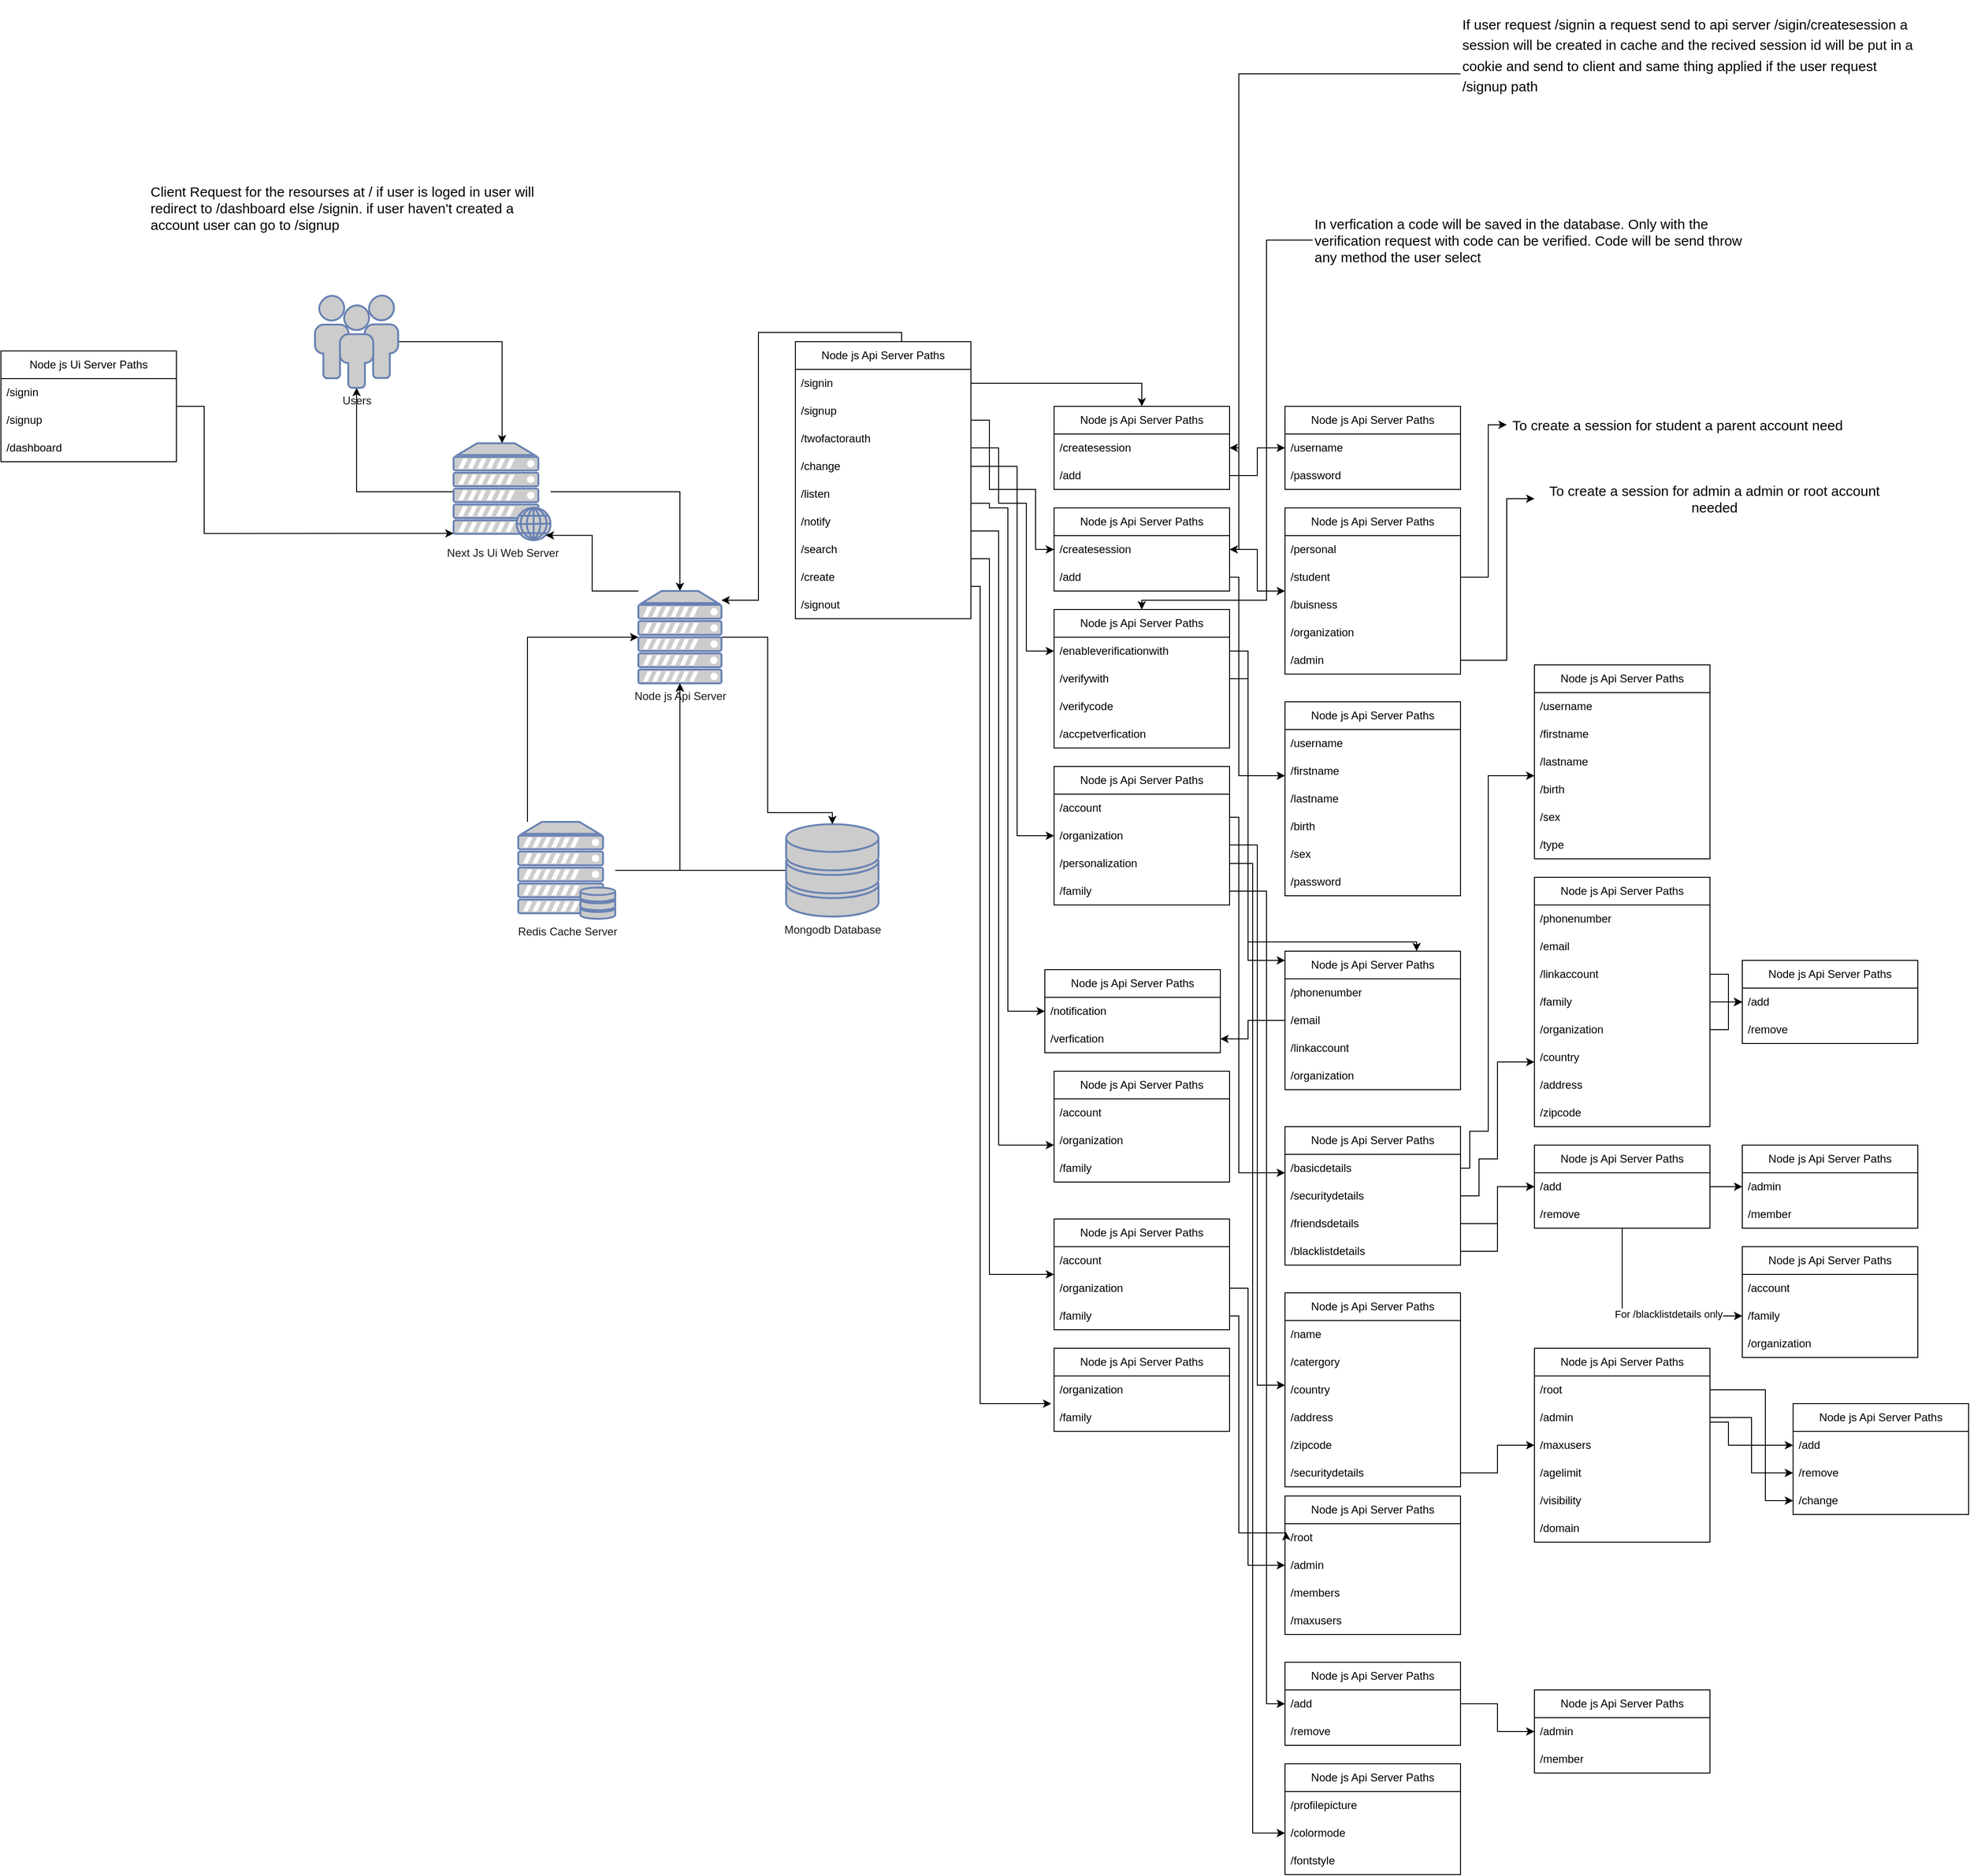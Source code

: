 <mxfile version="21.6.8" type="device">
  <diagram name="Page-1" id="8nZQ4zlB3ine7eIafyoA">
    <mxGraphModel dx="2268" dy="1928" grid="1" gridSize="10" guides="1" tooltips="1" connect="1" arrows="1" fold="1" page="1" pageScale="1" pageWidth="850" pageHeight="1100" math="0" shadow="0">
      <root>
        <mxCell id="0" />
        <mxCell id="1" parent="0" />
        <mxCell id="KoMjV9hyRn1Ga-ZRLmtj-15" style="edgeStyle=orthogonalEdgeStyle;rounded=0;orthogonalLoop=1;jettySize=auto;html=1;" parent="1" source="KoMjV9hyRn1Ga-ZRLmtj-1" target="KoMjV9hyRn1Ga-ZRLmtj-9" edge="1">
          <mxGeometry relative="1" as="geometry" />
        </mxCell>
        <mxCell id="KoMjV9hyRn1Ga-ZRLmtj-18" style="edgeStyle=orthogonalEdgeStyle;rounded=0;orthogonalLoop=1;jettySize=auto;html=1;" parent="1" source="KoMjV9hyRn1Ga-ZRLmtj-1" target="KoMjV9hyRn1Ga-ZRLmtj-13" edge="1">
          <mxGeometry relative="1" as="geometry" />
        </mxCell>
        <mxCell id="KoMjV9hyRn1Ga-ZRLmtj-1" value="Next Js Ui Web Server" style="fontColor=#1A1A1A;verticalAlign=top;verticalLabelPosition=bottom;labelPosition=center;align=center;html=1;outlineConnect=0;fillColor=#CCCCCC;strokeColor=#6881B3;gradientColor=none;gradientDirection=north;strokeWidth=2;shape=mxgraph.networks.web_server;" parent="1" vertex="1">
          <mxGeometry x="190" y="240" width="105" height="105" as="geometry" />
        </mxCell>
        <mxCell id="KoMjV9hyRn1Ga-ZRLmtj-10" style="edgeStyle=orthogonalEdgeStyle;rounded=0;orthogonalLoop=1;jettySize=auto;html=1;" parent="1" source="KoMjV9hyRn1Ga-ZRLmtj-9" target="KoMjV9hyRn1Ga-ZRLmtj-1" edge="1">
          <mxGeometry relative="1" as="geometry" />
        </mxCell>
        <mxCell id="KoMjV9hyRn1Ga-ZRLmtj-9" value="Users" style="fontColor=#1A1A1A;verticalAlign=top;verticalLabelPosition=bottom;labelPosition=center;align=center;html=1;outlineConnect=0;fillColor=#CCCCCC;strokeColor=#6881B3;gradientColor=none;gradientDirection=north;strokeWidth=2;shape=mxgraph.networks.users;" parent="1" vertex="1">
          <mxGeometry x="40" y="80" width="90" height="100" as="geometry" />
        </mxCell>
        <mxCell id="KoMjV9hyRn1Ga-ZRLmtj-21" style="edgeStyle=orthogonalEdgeStyle;rounded=0;orthogonalLoop=1;jettySize=auto;html=1;" parent="1" source="KoMjV9hyRn1Ga-ZRLmtj-12" target="KoMjV9hyRn1Ga-ZRLmtj-13" edge="1">
          <mxGeometry relative="1" as="geometry" />
        </mxCell>
        <mxCell id="KoMjV9hyRn1Ga-ZRLmtj-12" value="Mongodb Database" style="fontColor=#1A1A1A;verticalAlign=top;verticalLabelPosition=bottom;labelPosition=center;align=center;html=1;outlineConnect=0;fillColor=#CCCCCC;strokeColor=#6881B3;gradientColor=none;gradientDirection=north;strokeWidth=2;shape=mxgraph.networks.storage;" parent="1" vertex="1">
          <mxGeometry x="550" y="652.5" width="100" height="100" as="geometry" />
        </mxCell>
        <mxCell id="KoMjV9hyRn1Ga-ZRLmtj-19" style="edgeStyle=elbowEdgeStyle;rounded=0;orthogonalLoop=1;jettySize=auto;html=1;entryX=0.95;entryY=0.95;entryDx=0;entryDy=0;entryPerimeter=0;" parent="1" source="KoMjV9hyRn1Ga-ZRLmtj-13" target="KoMjV9hyRn1Ga-ZRLmtj-1" edge="1">
          <mxGeometry relative="1" as="geometry">
            <mxPoint x="230" y="350" as="targetPoint" />
            <Array as="points">
              <mxPoint x="340" y="400" />
            </Array>
          </mxGeometry>
        </mxCell>
        <mxCell id="KoMjV9hyRn1Ga-ZRLmtj-20" style="edgeStyle=orthogonalEdgeStyle;rounded=0;orthogonalLoop=1;jettySize=auto;html=1;" parent="1" source="KoMjV9hyRn1Ga-ZRLmtj-13" target="KoMjV9hyRn1Ga-ZRLmtj-12" edge="1">
          <mxGeometry relative="1" as="geometry">
            <Array as="points">
              <mxPoint x="530" y="450" />
              <mxPoint x="530" y="640" />
              <mxPoint x="600" y="640" />
            </Array>
          </mxGeometry>
        </mxCell>
        <mxCell id="KoMjV9hyRn1Ga-ZRLmtj-13" value="Node js Api Server" style="fontColor=#1A1A1A;verticalAlign=top;verticalLabelPosition=bottom;labelPosition=center;align=center;html=1;outlineConnect=0;fillColor=#CCCCCC;strokeColor=#6881B3;gradientColor=none;gradientDirection=north;strokeWidth=2;shape=mxgraph.networks.server;" parent="1" vertex="1">
          <mxGeometry x="390" y="400" width="90" height="100" as="geometry" />
        </mxCell>
        <mxCell id="KoMjV9hyRn1Ga-ZRLmtj-14" value="&lt;font style=&quot;font-size: 15px;&quot;&gt;Client Request for the resourses at / if user is loged in user will redirect to /dashboard else /signin. if user haven&#39;t created a account user can go to /signup&lt;br&gt;&lt;/font&gt;" style="text;html=1;strokeColor=none;fillColor=none;align=left;verticalAlign=middle;whiteSpace=wrap;rounded=0;" parent="1" vertex="1">
          <mxGeometry x="-140" y="-50" width="450" height="70" as="geometry" />
        </mxCell>
        <mxCell id="KoMjV9hyRn1Ga-ZRLmtj-67" style="edgeStyle=orthogonalEdgeStyle;rounded=0;orthogonalLoop=1;jettySize=auto;html=1;entryX=1;entryY=0.5;entryDx=0;entryDy=0;" parent="1" source="KoMjV9hyRn1Ga-ZRLmtj-22" target="KoMjV9hyRn1Ga-ZRLmtj-33" edge="1">
          <mxGeometry relative="1" as="geometry">
            <Array as="points">
              <mxPoint x="1040" y="-160" />
              <mxPoint x="1040" y="245" />
            </Array>
          </mxGeometry>
        </mxCell>
        <mxCell id="KoMjV9hyRn1Ga-ZRLmtj-68" style="edgeStyle=orthogonalEdgeStyle;rounded=0;orthogonalLoop=1;jettySize=auto;html=1;entryX=1;entryY=0.5;entryDx=0;entryDy=0;" parent="1" source="KoMjV9hyRn1Ga-ZRLmtj-22" target="KoMjV9hyRn1Ga-ZRLmtj-43" edge="1">
          <mxGeometry relative="1" as="geometry">
            <Array as="points">
              <mxPoint x="1040" y="-160" />
              <mxPoint x="1040" y="355" />
            </Array>
          </mxGeometry>
        </mxCell>
        <mxCell id="KoMjV9hyRn1Ga-ZRLmtj-22" value="&lt;p style=&quot;line-height: 150%;&quot;&gt;If user request /signin a request send to api server /sigin/createsession a session will be created in cache and the recived session id will be put in a cookie and send to client and same thing applied if the user request /signup path&lt;/p&gt;" style="text;html=1;strokeColor=none;fillColor=none;align=left;verticalAlign=middle;whiteSpace=wrap;rounded=0;fontSize=15;" parent="1" vertex="1">
          <mxGeometry x="1280" y="-240" width="495" height="120" as="geometry" />
        </mxCell>
        <mxCell id="KoMjV9hyRn1Ga-ZRLmtj-24" style="edgeStyle=orthogonalEdgeStyle;rounded=0;orthogonalLoop=1;jettySize=auto;html=1;" parent="1" source="KoMjV9hyRn1Ga-ZRLmtj-23" target="KoMjV9hyRn1Ga-ZRLmtj-13" edge="1">
          <mxGeometry relative="1" as="geometry" />
        </mxCell>
        <mxCell id="KoMjV9hyRn1Ga-ZRLmtj-25" style="edgeStyle=orthogonalEdgeStyle;rounded=0;orthogonalLoop=1;jettySize=auto;html=1;entryX=0;entryY=0.5;entryDx=0;entryDy=0;entryPerimeter=0;" parent="1" source="KoMjV9hyRn1Ga-ZRLmtj-23" target="KoMjV9hyRn1Ga-ZRLmtj-13" edge="1">
          <mxGeometry relative="1" as="geometry">
            <Array as="points">
              <mxPoint x="270" y="450" />
            </Array>
          </mxGeometry>
        </mxCell>
        <mxCell id="KoMjV9hyRn1Ga-ZRLmtj-23" value="Redis Cache Server" style="fontColor=#1A1A1A;verticalAlign=top;verticalLabelPosition=bottom;labelPosition=center;align=center;html=1;outlineConnect=0;fillColor=#CCCCCC;strokeColor=#6881B3;gradientColor=none;gradientDirection=north;strokeWidth=2;shape=mxgraph.networks.server_storage;" parent="1" vertex="1">
          <mxGeometry x="260" y="650" width="105" height="105" as="geometry" />
        </mxCell>
        <mxCell id="KoMjV9hyRn1Ga-ZRLmtj-31" style="edgeStyle=orthogonalEdgeStyle;rounded=0;orthogonalLoop=1;jettySize=auto;html=1;" parent="1" source="KoMjV9hyRn1Ga-ZRLmtj-27" target="KoMjV9hyRn1Ga-ZRLmtj-13" edge="1">
          <mxGeometry relative="1" as="geometry">
            <Array as="points">
              <mxPoint x="675" y="120" />
              <mxPoint x="520" y="120" />
              <mxPoint x="520" y="410" />
            </Array>
          </mxGeometry>
        </mxCell>
        <mxCell id="KoMjV9hyRn1Ga-ZRLmtj-27" value="Node js Api Server Paths" style="swimlane;fontStyle=0;childLayout=stackLayout;horizontal=1;startSize=30;horizontalStack=0;resizeParent=1;resizeParentMax=0;resizeLast=0;collapsible=1;marginBottom=0;whiteSpace=wrap;html=1;" parent="1" vertex="1">
          <mxGeometry x="560" y="130" width="190" height="300" as="geometry" />
        </mxCell>
        <mxCell id="KoMjV9hyRn1Ga-ZRLmtj-28" value="/signin" style="text;strokeColor=none;fillColor=none;align=left;verticalAlign=middle;spacingLeft=4;spacingRight=4;overflow=hidden;points=[[0,0.5],[1,0.5]];portConstraint=eastwest;rotatable=0;whiteSpace=wrap;html=1;" parent="KoMjV9hyRn1Ga-ZRLmtj-27" vertex="1">
          <mxGeometry y="30" width="190" height="30" as="geometry" />
        </mxCell>
        <mxCell id="KoMjV9hyRn1Ga-ZRLmtj-29" value="/signup" style="text;strokeColor=none;fillColor=none;align=left;verticalAlign=middle;spacingLeft=4;spacingRight=4;overflow=hidden;points=[[0,0.5],[1,0.5]];portConstraint=eastwest;rotatable=0;whiteSpace=wrap;html=1;" parent="KoMjV9hyRn1Ga-ZRLmtj-27" vertex="1">
          <mxGeometry y="60" width="190" height="30" as="geometry" />
        </mxCell>
        <mxCell id="KoMjV9hyRn1Ga-ZRLmtj-70" value="/twofactorauth" style="text;strokeColor=none;fillColor=none;align=left;verticalAlign=middle;spacingLeft=4;spacingRight=4;overflow=hidden;points=[[0,0.5],[1,0.5]];portConstraint=eastwest;rotatable=0;whiteSpace=wrap;html=1;" parent="KoMjV9hyRn1Ga-ZRLmtj-27" vertex="1">
          <mxGeometry y="90" width="190" height="30" as="geometry" />
        </mxCell>
        <mxCell id="KoMjV9hyRn1Ga-ZRLmtj-86" value="/change" style="text;strokeColor=none;fillColor=none;align=left;verticalAlign=middle;spacingLeft=4;spacingRight=4;overflow=hidden;points=[[0,0.5],[1,0.5]];portConstraint=eastwest;rotatable=0;whiteSpace=wrap;html=1;" parent="KoMjV9hyRn1Ga-ZRLmtj-27" vertex="1">
          <mxGeometry y="120" width="190" height="30" as="geometry" />
        </mxCell>
        <mxCell id="rAupWybrWz6afsmHiStt-11" value="/listen" style="text;strokeColor=none;fillColor=none;align=left;verticalAlign=middle;spacingLeft=4;spacingRight=4;overflow=hidden;points=[[0,0.5],[1,0.5]];portConstraint=eastwest;rotatable=0;whiteSpace=wrap;html=1;" parent="KoMjV9hyRn1Ga-ZRLmtj-27" vertex="1">
          <mxGeometry y="150" width="190" height="30" as="geometry" />
        </mxCell>
        <mxCell id="p1XKV3svAqmdLWj3XK7Y-2" value="/notify" style="text;strokeColor=none;fillColor=none;align=left;verticalAlign=middle;spacingLeft=4;spacingRight=4;overflow=hidden;points=[[0,0.5],[1,0.5]];portConstraint=eastwest;rotatable=0;whiteSpace=wrap;html=1;" parent="KoMjV9hyRn1Ga-ZRLmtj-27" vertex="1">
          <mxGeometry y="180" width="190" height="30" as="geometry" />
        </mxCell>
        <mxCell id="p1XKV3svAqmdLWj3XK7Y-12" value="/search" style="text;strokeColor=none;fillColor=none;align=left;verticalAlign=middle;spacingLeft=4;spacingRight=4;overflow=hidden;points=[[0,0.5],[1,0.5]];portConstraint=eastwest;rotatable=0;whiteSpace=wrap;html=1;" parent="KoMjV9hyRn1Ga-ZRLmtj-27" vertex="1">
          <mxGeometry y="210" width="190" height="30" as="geometry" />
        </mxCell>
        <mxCell id="p1XKV3svAqmdLWj3XK7Y-26" value="/create" style="text;strokeColor=none;fillColor=none;align=left;verticalAlign=middle;spacingLeft=4;spacingRight=4;overflow=hidden;points=[[0,0.5],[1,0.5]];portConstraint=eastwest;rotatable=0;whiteSpace=wrap;html=1;" parent="KoMjV9hyRn1Ga-ZRLmtj-27" vertex="1">
          <mxGeometry y="240" width="190" height="30" as="geometry" />
        </mxCell>
        <mxCell id="p1XKV3svAqmdLWj3XK7Y-58" value="/signout" style="text;strokeColor=none;fillColor=none;align=left;verticalAlign=middle;spacingLeft=4;spacingRight=4;overflow=hidden;points=[[0,0.5],[1,0.5]];portConstraint=eastwest;rotatable=0;whiteSpace=wrap;html=1;" parent="KoMjV9hyRn1Ga-ZRLmtj-27" vertex="1">
          <mxGeometry y="270" width="190" height="30" as="geometry" />
        </mxCell>
        <mxCell id="KoMjV9hyRn1Ga-ZRLmtj-32" value="Node js Api Server Paths" style="swimlane;fontStyle=0;childLayout=stackLayout;horizontal=1;startSize=30;horizontalStack=0;resizeParent=1;resizeParentMax=0;resizeLast=0;collapsible=1;marginBottom=0;whiteSpace=wrap;html=1;" parent="1" vertex="1">
          <mxGeometry x="840" y="200" width="190" height="90" as="geometry" />
        </mxCell>
        <mxCell id="KoMjV9hyRn1Ga-ZRLmtj-33" value="/createsession" style="text;strokeColor=none;fillColor=none;align=left;verticalAlign=middle;spacingLeft=4;spacingRight=4;overflow=hidden;points=[[0,0.5],[1,0.5]];portConstraint=eastwest;rotatable=0;whiteSpace=wrap;html=1;" parent="KoMjV9hyRn1Ga-ZRLmtj-32" vertex="1">
          <mxGeometry y="30" width="190" height="30" as="geometry" />
        </mxCell>
        <mxCell id="KoMjV9hyRn1Ga-ZRLmtj-34" value="/add" style="text;strokeColor=none;fillColor=none;align=left;verticalAlign=middle;spacingLeft=4;spacingRight=4;overflow=hidden;points=[[0,0.5],[1,0.5]];portConstraint=eastwest;rotatable=0;whiteSpace=wrap;html=1;" parent="KoMjV9hyRn1Ga-ZRLmtj-32" vertex="1">
          <mxGeometry y="60" width="190" height="30" as="geometry" />
        </mxCell>
        <mxCell id="KoMjV9hyRn1Ga-ZRLmtj-35" value="Node js Api Server Paths" style="swimlane;fontStyle=0;childLayout=stackLayout;horizontal=1;startSize=30;horizontalStack=0;resizeParent=1;resizeParentMax=0;resizeLast=0;collapsible=1;marginBottom=0;whiteSpace=wrap;html=1;" parent="1" vertex="1">
          <mxGeometry x="1090" y="200" width="190" height="90" as="geometry" />
        </mxCell>
        <mxCell id="KoMjV9hyRn1Ga-ZRLmtj-36" value="/username" style="text;strokeColor=none;fillColor=none;align=left;verticalAlign=middle;spacingLeft=4;spacingRight=4;overflow=hidden;points=[[0,0.5],[1,0.5]];portConstraint=eastwest;rotatable=0;whiteSpace=wrap;html=1;" parent="KoMjV9hyRn1Ga-ZRLmtj-35" vertex="1">
          <mxGeometry y="30" width="190" height="30" as="geometry" />
        </mxCell>
        <mxCell id="KoMjV9hyRn1Ga-ZRLmtj-37" value="/password" style="text;strokeColor=none;fillColor=none;align=left;verticalAlign=middle;spacingLeft=4;spacingRight=4;overflow=hidden;points=[[0,0.5],[1,0.5]];portConstraint=eastwest;rotatable=0;whiteSpace=wrap;html=1;" parent="KoMjV9hyRn1Ga-ZRLmtj-35" vertex="1">
          <mxGeometry y="60" width="190" height="30" as="geometry" />
        </mxCell>
        <mxCell id="KoMjV9hyRn1Ga-ZRLmtj-40" style="edgeStyle=orthogonalEdgeStyle;rounded=0;orthogonalLoop=1;jettySize=auto;html=1;" parent="1" source="KoMjV9hyRn1Ga-ZRLmtj-28" target="KoMjV9hyRn1Ga-ZRLmtj-32" edge="1">
          <mxGeometry relative="1" as="geometry" />
        </mxCell>
        <mxCell id="KoMjV9hyRn1Ga-ZRLmtj-41" style="edgeStyle=orthogonalEdgeStyle;rounded=0;orthogonalLoop=1;jettySize=auto;html=1;" parent="1" source="KoMjV9hyRn1Ga-ZRLmtj-34" target="KoMjV9hyRn1Ga-ZRLmtj-35" edge="1">
          <mxGeometry relative="1" as="geometry" />
        </mxCell>
        <mxCell id="KoMjV9hyRn1Ga-ZRLmtj-42" value="Node js Api Server Paths" style="swimlane;fontStyle=0;childLayout=stackLayout;horizontal=1;startSize=30;horizontalStack=0;resizeParent=1;resizeParentMax=0;resizeLast=0;collapsible=1;marginBottom=0;whiteSpace=wrap;html=1;" parent="1" vertex="1">
          <mxGeometry x="840" y="310" width="190" height="90" as="geometry" />
        </mxCell>
        <mxCell id="KoMjV9hyRn1Ga-ZRLmtj-43" value="/createsession" style="text;strokeColor=none;fillColor=none;align=left;verticalAlign=middle;spacingLeft=4;spacingRight=4;overflow=hidden;points=[[0,0.5],[1,0.5]];portConstraint=eastwest;rotatable=0;whiteSpace=wrap;html=1;" parent="KoMjV9hyRn1Ga-ZRLmtj-42" vertex="1">
          <mxGeometry y="30" width="190" height="30" as="geometry" />
        </mxCell>
        <mxCell id="KoMjV9hyRn1Ga-ZRLmtj-44" value="/add" style="text;strokeColor=none;fillColor=none;align=left;verticalAlign=middle;spacingLeft=4;spacingRight=4;overflow=hidden;points=[[0,0.5],[1,0.5]];portConstraint=eastwest;rotatable=0;whiteSpace=wrap;html=1;" parent="KoMjV9hyRn1Ga-ZRLmtj-42" vertex="1">
          <mxGeometry y="60" width="190" height="30" as="geometry" />
        </mxCell>
        <mxCell id="KoMjV9hyRn1Ga-ZRLmtj-45" value="Node js Api Server Paths" style="swimlane;fontStyle=0;childLayout=stackLayout;horizontal=1;startSize=30;horizontalStack=0;resizeParent=1;resizeParentMax=0;resizeLast=0;collapsible=1;marginBottom=0;whiteSpace=wrap;html=1;" parent="1" vertex="1">
          <mxGeometry x="1090" y="520" width="190" height="210" as="geometry" />
        </mxCell>
        <mxCell id="KoMjV9hyRn1Ga-ZRLmtj-46" value="/username" style="text;strokeColor=none;fillColor=none;align=left;verticalAlign=middle;spacingLeft=4;spacingRight=4;overflow=hidden;points=[[0,0.5],[1,0.5]];portConstraint=eastwest;rotatable=0;whiteSpace=wrap;html=1;" parent="KoMjV9hyRn1Ga-ZRLmtj-45" vertex="1">
          <mxGeometry y="30" width="190" height="30" as="geometry" />
        </mxCell>
        <mxCell id="KoMjV9hyRn1Ga-ZRLmtj-47" value="/firstname" style="text;strokeColor=none;fillColor=none;align=left;verticalAlign=middle;spacingLeft=4;spacingRight=4;overflow=hidden;points=[[0,0.5],[1,0.5]];portConstraint=eastwest;rotatable=0;whiteSpace=wrap;html=1;" parent="KoMjV9hyRn1Ga-ZRLmtj-45" vertex="1">
          <mxGeometry y="60" width="190" height="30" as="geometry" />
        </mxCell>
        <mxCell id="KoMjV9hyRn1Ga-ZRLmtj-48" value="/lastname" style="text;strokeColor=none;fillColor=none;align=left;verticalAlign=middle;spacingLeft=4;spacingRight=4;overflow=hidden;points=[[0,0.5],[1,0.5]];portConstraint=eastwest;rotatable=0;whiteSpace=wrap;html=1;" parent="KoMjV9hyRn1Ga-ZRLmtj-45" vertex="1">
          <mxGeometry y="90" width="190" height="30" as="geometry" />
        </mxCell>
        <mxCell id="KoMjV9hyRn1Ga-ZRLmtj-56" value="/birth" style="text;strokeColor=none;fillColor=none;align=left;verticalAlign=middle;spacingLeft=4;spacingRight=4;overflow=hidden;points=[[0,0.5],[1,0.5]];portConstraint=eastwest;rotatable=0;whiteSpace=wrap;html=1;" parent="KoMjV9hyRn1Ga-ZRLmtj-45" vertex="1">
          <mxGeometry y="120" width="190" height="30" as="geometry" />
        </mxCell>
        <mxCell id="p1XKV3svAqmdLWj3XK7Y-7" value="/sex" style="text;strokeColor=none;fillColor=none;align=left;verticalAlign=middle;spacingLeft=4;spacingRight=4;overflow=hidden;points=[[0,0.5],[1,0.5]];portConstraint=eastwest;rotatable=0;whiteSpace=wrap;html=1;" parent="KoMjV9hyRn1Ga-ZRLmtj-45" vertex="1">
          <mxGeometry y="150" width="190" height="30" as="geometry" />
        </mxCell>
        <mxCell id="KoMjV9hyRn1Ga-ZRLmtj-55" value="/password" style="text;strokeColor=none;fillColor=none;align=left;verticalAlign=middle;spacingLeft=4;spacingRight=4;overflow=hidden;points=[[0,0.5],[1,0.5]];portConstraint=eastwest;rotatable=0;whiteSpace=wrap;html=1;" parent="KoMjV9hyRn1Ga-ZRLmtj-45" vertex="1">
          <mxGeometry y="180" width="190" height="30" as="geometry" />
        </mxCell>
        <mxCell id="KoMjV9hyRn1Ga-ZRLmtj-57" value="Node js Api Server Paths" style="swimlane;fontStyle=0;childLayout=stackLayout;horizontal=1;startSize=30;horizontalStack=0;resizeParent=1;resizeParentMax=0;resizeLast=0;collapsible=1;marginBottom=0;whiteSpace=wrap;html=1;" parent="1" vertex="1">
          <mxGeometry x="1090" y="310" width="190" height="180" as="geometry" />
        </mxCell>
        <mxCell id="KoMjV9hyRn1Ga-ZRLmtj-58" value="/personal" style="text;strokeColor=none;fillColor=none;align=left;verticalAlign=middle;spacingLeft=4;spacingRight=4;overflow=hidden;points=[[0,0.5],[1,0.5]];portConstraint=eastwest;rotatable=0;whiteSpace=wrap;html=1;" parent="KoMjV9hyRn1Ga-ZRLmtj-57" vertex="1">
          <mxGeometry y="30" width="190" height="30" as="geometry" />
        </mxCell>
        <mxCell id="KoMjV9hyRn1Ga-ZRLmtj-59" value="/student" style="text;strokeColor=none;fillColor=none;align=left;verticalAlign=middle;spacingLeft=4;spacingRight=4;overflow=hidden;points=[[0,0.5],[1,0.5]];portConstraint=eastwest;rotatable=0;whiteSpace=wrap;html=1;" parent="KoMjV9hyRn1Ga-ZRLmtj-57" vertex="1">
          <mxGeometry y="60" width="190" height="30" as="geometry" />
        </mxCell>
        <mxCell id="KoMjV9hyRn1Ga-ZRLmtj-61" value="/buisness" style="text;strokeColor=none;fillColor=none;align=left;verticalAlign=middle;spacingLeft=4;spacingRight=4;overflow=hidden;points=[[0,0.5],[1,0.5]];portConstraint=eastwest;rotatable=0;whiteSpace=wrap;html=1;" parent="KoMjV9hyRn1Ga-ZRLmtj-57" vertex="1">
          <mxGeometry y="90" width="190" height="30" as="geometry" />
        </mxCell>
        <mxCell id="KoMjV9hyRn1Ga-ZRLmtj-60" value="/organization" style="text;strokeColor=none;fillColor=none;align=left;verticalAlign=middle;spacingLeft=4;spacingRight=4;overflow=hidden;points=[[0,0.5],[1,0.5]];portConstraint=eastwest;rotatable=0;whiteSpace=wrap;html=1;" parent="KoMjV9hyRn1Ga-ZRLmtj-57" vertex="1">
          <mxGeometry y="120" width="190" height="30" as="geometry" />
        </mxCell>
        <mxCell id="KoMjV9hyRn1Ga-ZRLmtj-64" value="/admin" style="text;strokeColor=none;fillColor=none;align=left;verticalAlign=middle;spacingLeft=4;spacingRight=4;overflow=hidden;points=[[0,0.5],[1,0.5]];portConstraint=eastwest;rotatable=0;whiteSpace=wrap;html=1;" parent="KoMjV9hyRn1Ga-ZRLmtj-57" vertex="1">
          <mxGeometry y="150" width="190" height="30" as="geometry" />
        </mxCell>
        <mxCell id="KoMjV9hyRn1Ga-ZRLmtj-62" style="edgeStyle=orthogonalEdgeStyle;rounded=0;orthogonalLoop=1;jettySize=auto;html=1;" parent="1" source="KoMjV9hyRn1Ga-ZRLmtj-43" target="KoMjV9hyRn1Ga-ZRLmtj-57" edge="1">
          <mxGeometry relative="1" as="geometry" />
        </mxCell>
        <mxCell id="KoMjV9hyRn1Ga-ZRLmtj-65" style="edgeStyle=orthogonalEdgeStyle;rounded=0;orthogonalLoop=1;jettySize=auto;html=1;" parent="1" source="KoMjV9hyRn1Ga-ZRLmtj-44" target="KoMjV9hyRn1Ga-ZRLmtj-45" edge="1">
          <mxGeometry relative="1" as="geometry">
            <Array as="points">
              <mxPoint x="1040" y="385" />
              <mxPoint x="1040" y="600" />
            </Array>
          </mxGeometry>
        </mxCell>
        <mxCell id="KoMjV9hyRn1Ga-ZRLmtj-66" style="edgeStyle=orthogonalEdgeStyle;rounded=0;orthogonalLoop=1;jettySize=auto;html=1;" parent="1" source="KoMjV9hyRn1Ga-ZRLmtj-29" target="KoMjV9hyRn1Ga-ZRLmtj-42" edge="1">
          <mxGeometry relative="1" as="geometry">
            <Array as="points">
              <mxPoint x="770" y="215" />
              <mxPoint x="770" y="290" />
              <mxPoint x="820" y="290" />
              <mxPoint x="820" y="355" />
            </Array>
          </mxGeometry>
        </mxCell>
        <mxCell id="KoMjV9hyRn1Ga-ZRLmtj-83" style="edgeStyle=orthogonalEdgeStyle;rounded=0;orthogonalLoop=1;jettySize=auto;html=1;" parent="1" source="KoMjV9hyRn1Ga-ZRLmtj-71" target="KoMjV9hyRn1Ga-ZRLmtj-74" edge="1">
          <mxGeometry relative="1" as="geometry">
            <Array as="points">
              <mxPoint x="1050" y="465" />
              <mxPoint x="1050" y="800" />
            </Array>
          </mxGeometry>
        </mxCell>
        <mxCell id="KoMjV9hyRn1Ga-ZRLmtj-71" value="Node js Api Server Paths" style="swimlane;fontStyle=0;childLayout=stackLayout;horizontal=1;startSize=30;horizontalStack=0;resizeParent=1;resizeParentMax=0;resizeLast=0;collapsible=1;marginBottom=0;whiteSpace=wrap;html=1;" parent="1" vertex="1">
          <mxGeometry x="840" y="420" width="190" height="150" as="geometry" />
        </mxCell>
        <mxCell id="KoMjV9hyRn1Ga-ZRLmtj-72" value="/enableverificationwith" style="text;strokeColor=none;fillColor=none;align=left;verticalAlign=middle;spacingLeft=4;spacingRight=4;overflow=hidden;points=[[0,0.5],[1,0.5]];portConstraint=eastwest;rotatable=0;whiteSpace=wrap;html=1;" parent="KoMjV9hyRn1Ga-ZRLmtj-71" vertex="1">
          <mxGeometry y="30" width="190" height="30" as="geometry" />
        </mxCell>
        <mxCell id="KoMjV9hyRn1Ga-ZRLmtj-73" value="/verifywith" style="text;strokeColor=none;fillColor=none;align=left;verticalAlign=middle;spacingLeft=4;spacingRight=4;overflow=hidden;points=[[0,0.5],[1,0.5]];portConstraint=eastwest;rotatable=0;whiteSpace=wrap;html=1;" parent="KoMjV9hyRn1Ga-ZRLmtj-71" vertex="1">
          <mxGeometry y="60" width="190" height="30" as="geometry" />
        </mxCell>
        <mxCell id="KoMjV9hyRn1Ga-ZRLmtj-84" value="/verifycode" style="text;strokeColor=none;fillColor=none;align=left;verticalAlign=middle;spacingLeft=4;spacingRight=4;overflow=hidden;points=[[0,0.5],[1,0.5]];portConstraint=eastwest;rotatable=0;whiteSpace=wrap;html=1;" parent="KoMjV9hyRn1Ga-ZRLmtj-71" vertex="1">
          <mxGeometry y="90" width="190" height="30" as="geometry" />
        </mxCell>
        <mxCell id="rAupWybrWz6afsmHiStt-42" value="/accpetverfication" style="text;strokeColor=none;fillColor=none;align=left;verticalAlign=middle;spacingLeft=4;spacingRight=4;overflow=hidden;points=[[0,0.5],[1,0.5]];portConstraint=eastwest;rotatable=0;whiteSpace=wrap;html=1;" parent="KoMjV9hyRn1Ga-ZRLmtj-71" vertex="1">
          <mxGeometry y="120" width="190" height="30" as="geometry" />
        </mxCell>
        <mxCell id="KoMjV9hyRn1Ga-ZRLmtj-74" value="Node js Api Server Paths" style="swimlane;fontStyle=0;childLayout=stackLayout;horizontal=1;startSize=30;horizontalStack=0;resizeParent=1;resizeParentMax=0;resizeLast=0;collapsible=1;marginBottom=0;whiteSpace=wrap;html=1;" parent="1" vertex="1">
          <mxGeometry x="1090" y="790" width="190" height="150" as="geometry" />
        </mxCell>
        <mxCell id="KoMjV9hyRn1Ga-ZRLmtj-76" value="/phonenumber" style="text;strokeColor=none;fillColor=none;align=left;verticalAlign=middle;spacingLeft=4;spacingRight=4;overflow=hidden;points=[[0,0.5],[1,0.5]];portConstraint=eastwest;rotatable=0;whiteSpace=wrap;html=1;" parent="KoMjV9hyRn1Ga-ZRLmtj-74" vertex="1">
          <mxGeometry y="30" width="190" height="30" as="geometry" />
        </mxCell>
        <mxCell id="KoMjV9hyRn1Ga-ZRLmtj-77" value="/email" style="text;strokeColor=none;fillColor=none;align=left;verticalAlign=middle;spacingLeft=4;spacingRight=4;overflow=hidden;points=[[0,0.5],[1,0.5]];portConstraint=eastwest;rotatable=0;whiteSpace=wrap;html=1;" parent="KoMjV9hyRn1Ga-ZRLmtj-74" vertex="1">
          <mxGeometry y="60" width="190" height="30" as="geometry" />
        </mxCell>
        <mxCell id="KoMjV9hyRn1Ga-ZRLmtj-78" value="/linkaccount" style="text;strokeColor=none;fillColor=none;align=left;verticalAlign=middle;spacingLeft=4;spacingRight=4;overflow=hidden;points=[[0,0.5],[1,0.5]];portConstraint=eastwest;rotatable=0;whiteSpace=wrap;html=1;" parent="KoMjV9hyRn1Ga-ZRLmtj-74" vertex="1">
          <mxGeometry y="90" width="190" height="30" as="geometry" />
        </mxCell>
        <mxCell id="KoMjV9hyRn1Ga-ZRLmtj-79" value="/organization" style="text;strokeColor=none;fillColor=none;align=left;verticalAlign=middle;spacingLeft=4;spacingRight=4;overflow=hidden;points=[[0,0.5],[1,0.5]];portConstraint=eastwest;rotatable=0;whiteSpace=wrap;html=1;" parent="KoMjV9hyRn1Ga-ZRLmtj-74" vertex="1">
          <mxGeometry y="120" width="190" height="30" as="geometry" />
        </mxCell>
        <mxCell id="KoMjV9hyRn1Ga-ZRLmtj-81" style="edgeStyle=orthogonalEdgeStyle;rounded=0;orthogonalLoop=1;jettySize=auto;html=1;" parent="1" source="KoMjV9hyRn1Ga-ZRLmtj-70" target="KoMjV9hyRn1Ga-ZRLmtj-71" edge="1">
          <mxGeometry relative="1" as="geometry">
            <Array as="points">
              <mxPoint x="780" y="245" />
              <mxPoint x="780" y="305" />
              <mxPoint x="810" y="305" />
              <mxPoint x="810" y="465" />
            </Array>
          </mxGeometry>
        </mxCell>
        <mxCell id="KoMjV9hyRn1Ga-ZRLmtj-87" value="Node js Api Server Paths" style="swimlane;fontStyle=0;childLayout=stackLayout;horizontal=1;startSize=30;horizontalStack=0;resizeParent=1;resizeParentMax=0;resizeLast=0;collapsible=1;marginBottom=0;whiteSpace=wrap;html=1;" parent="1" vertex="1">
          <mxGeometry x="840" y="590" width="190" height="150" as="geometry" />
        </mxCell>
        <mxCell id="KoMjV9hyRn1Ga-ZRLmtj-88" value="/account" style="text;strokeColor=none;fillColor=none;align=left;verticalAlign=middle;spacingLeft=4;spacingRight=4;overflow=hidden;points=[[0,0.5],[1,0.5]];portConstraint=eastwest;rotatable=0;whiteSpace=wrap;html=1;" parent="KoMjV9hyRn1Ga-ZRLmtj-87" vertex="1">
          <mxGeometry y="30" width="190" height="30" as="geometry" />
        </mxCell>
        <mxCell id="KoMjV9hyRn1Ga-ZRLmtj-89" value="/organization" style="text;strokeColor=none;fillColor=none;align=left;verticalAlign=middle;spacingLeft=4;spacingRight=4;overflow=hidden;points=[[0,0.5],[1,0.5]];portConstraint=eastwest;rotatable=0;whiteSpace=wrap;html=1;" parent="KoMjV9hyRn1Ga-ZRLmtj-87" vertex="1">
          <mxGeometry y="60" width="190" height="30" as="geometry" />
        </mxCell>
        <mxCell id="p1XKV3svAqmdLWj3XK7Y-24" value="/personalization" style="text;strokeColor=none;fillColor=none;align=left;verticalAlign=middle;spacingLeft=4;spacingRight=4;overflow=hidden;points=[[0,0.5],[1,0.5]];portConstraint=eastwest;rotatable=0;whiteSpace=wrap;html=1;" parent="KoMjV9hyRn1Ga-ZRLmtj-87" vertex="1">
          <mxGeometry y="90" width="190" height="30" as="geometry" />
        </mxCell>
        <mxCell id="p1XKV3svAqmdLWj3XK7Y-25" value="/family" style="text;strokeColor=none;fillColor=none;align=left;verticalAlign=middle;spacingLeft=4;spacingRight=4;overflow=hidden;points=[[0,0.5],[1,0.5]];portConstraint=eastwest;rotatable=0;whiteSpace=wrap;html=1;" parent="KoMjV9hyRn1Ga-ZRLmtj-87" vertex="1">
          <mxGeometry y="120" width="190" height="30" as="geometry" />
        </mxCell>
        <mxCell id="KoMjV9hyRn1Ga-ZRLmtj-91" value="Node js Api Server Paths" style="swimlane;fontStyle=0;childLayout=stackLayout;horizontal=1;startSize=30;horizontalStack=0;resizeParent=1;resizeParentMax=0;resizeLast=0;collapsible=1;marginBottom=0;whiteSpace=wrap;html=1;" parent="1" vertex="1">
          <mxGeometry x="1090" y="980" width="190" height="150" as="geometry" />
        </mxCell>
        <mxCell id="KoMjV9hyRn1Ga-ZRLmtj-92" value="/basicdetails" style="text;strokeColor=none;fillColor=none;align=left;verticalAlign=middle;spacingLeft=4;spacingRight=4;overflow=hidden;points=[[0,0.5],[1,0.5]];portConstraint=eastwest;rotatable=0;whiteSpace=wrap;html=1;" parent="KoMjV9hyRn1Ga-ZRLmtj-91" vertex="1">
          <mxGeometry y="30" width="190" height="30" as="geometry" />
        </mxCell>
        <mxCell id="KoMjV9hyRn1Ga-ZRLmtj-93" value="/securitydetails" style="text;strokeColor=none;fillColor=none;align=left;verticalAlign=middle;spacingLeft=4;spacingRight=4;overflow=hidden;points=[[0,0.5],[1,0.5]];portConstraint=eastwest;rotatable=0;whiteSpace=wrap;html=1;" parent="KoMjV9hyRn1Ga-ZRLmtj-91" vertex="1">
          <mxGeometry y="60" width="190" height="30" as="geometry" />
        </mxCell>
        <mxCell id="KoMjV9hyRn1Ga-ZRLmtj-94" value="/friendsdetails" style="text;strokeColor=none;fillColor=none;align=left;verticalAlign=middle;spacingLeft=4;spacingRight=4;overflow=hidden;points=[[0,0.5],[1,0.5]];portConstraint=eastwest;rotatable=0;whiteSpace=wrap;html=1;" parent="KoMjV9hyRn1Ga-ZRLmtj-91" vertex="1">
          <mxGeometry y="90" width="190" height="30" as="geometry" />
        </mxCell>
        <mxCell id="KoMjV9hyRn1Ga-ZRLmtj-96" value="/blacklistdetails" style="text;strokeColor=none;fillColor=none;align=left;verticalAlign=middle;spacingLeft=4;spacingRight=4;overflow=hidden;points=[[0,0.5],[1,0.5]];portConstraint=eastwest;rotatable=0;whiteSpace=wrap;html=1;" parent="KoMjV9hyRn1Ga-ZRLmtj-91" vertex="1">
          <mxGeometry y="120" width="190" height="30" as="geometry" />
        </mxCell>
        <mxCell id="KoMjV9hyRn1Ga-ZRLmtj-110" style="edgeStyle=orthogonalEdgeStyle;rounded=0;orthogonalLoop=1;jettySize=auto;html=1;" parent="1" source="KoMjV9hyRn1Ga-ZRLmtj-98" target="KoMjV9hyRn1Ga-ZRLmtj-107" edge="1">
          <mxGeometry relative="1" as="geometry" />
        </mxCell>
        <mxCell id="KoMjV9hyRn1Ga-ZRLmtj-118" style="edgeStyle=orthogonalEdgeStyle;rounded=0;orthogonalLoop=1;jettySize=auto;html=1;entryX=0;entryY=0.5;entryDx=0;entryDy=0;" parent="1" source="KoMjV9hyRn1Ga-ZRLmtj-98" target="KoMjV9hyRn1Ga-ZRLmtj-116" edge="1">
          <mxGeometry relative="1" as="geometry" />
        </mxCell>
        <mxCell id="KoMjV9hyRn1Ga-ZRLmtj-119" value="For /blacklistdetails only" style="edgeLabel;html=1;align=center;verticalAlign=middle;resizable=0;points=[];" parent="KoMjV9hyRn1Ga-ZRLmtj-118" vertex="1" connectable="0">
          <mxGeometry x="0.283" y="2" relative="1" as="geometry">
            <mxPoint as="offset" />
          </mxGeometry>
        </mxCell>
        <mxCell id="KoMjV9hyRn1Ga-ZRLmtj-98" value="Node js Api Server Paths" style="swimlane;fontStyle=0;childLayout=stackLayout;horizontal=1;startSize=30;horizontalStack=0;resizeParent=1;resizeParentMax=0;resizeLast=0;collapsible=1;marginBottom=0;whiteSpace=wrap;html=1;" parent="1" vertex="1">
          <mxGeometry x="1360" y="1000" width="190" height="90" as="geometry" />
        </mxCell>
        <mxCell id="KoMjV9hyRn1Ga-ZRLmtj-99" value="/add" style="text;strokeColor=none;fillColor=none;align=left;verticalAlign=middle;spacingLeft=4;spacingRight=4;overflow=hidden;points=[[0,0.5],[1,0.5]];portConstraint=eastwest;rotatable=0;whiteSpace=wrap;html=1;" parent="KoMjV9hyRn1Ga-ZRLmtj-98" vertex="1">
          <mxGeometry y="30" width="190" height="30" as="geometry" />
        </mxCell>
        <mxCell id="KoMjV9hyRn1Ga-ZRLmtj-104" value="/remove" style="text;strokeColor=none;fillColor=none;align=left;verticalAlign=middle;spacingLeft=4;spacingRight=4;overflow=hidden;points=[[0,0.5],[1,0.5]];portConstraint=eastwest;rotatable=0;whiteSpace=wrap;html=1;" parent="KoMjV9hyRn1Ga-ZRLmtj-98" vertex="1">
          <mxGeometry y="60" width="190" height="30" as="geometry" />
        </mxCell>
        <mxCell id="KoMjV9hyRn1Ga-ZRLmtj-105" style="edgeStyle=orthogonalEdgeStyle;rounded=0;orthogonalLoop=1;jettySize=auto;html=1;" parent="1" source="KoMjV9hyRn1Ga-ZRLmtj-94" target="KoMjV9hyRn1Ga-ZRLmtj-98" edge="1">
          <mxGeometry relative="1" as="geometry" />
        </mxCell>
        <mxCell id="KoMjV9hyRn1Ga-ZRLmtj-106" style="edgeStyle=orthogonalEdgeStyle;rounded=0;orthogonalLoop=1;jettySize=auto;html=1;exitX=1;exitY=0.5;exitDx=0;exitDy=0;" parent="1" source="KoMjV9hyRn1Ga-ZRLmtj-96" target="KoMjV9hyRn1Ga-ZRLmtj-98" edge="1">
          <mxGeometry relative="1" as="geometry">
            <Array as="points">
              <mxPoint x="1320" y="1115" />
              <mxPoint x="1320" y="1045" />
            </Array>
            <mxPoint x="1270" y="1115" as="sourcePoint" />
          </mxGeometry>
        </mxCell>
        <mxCell id="KoMjV9hyRn1Ga-ZRLmtj-107" value="Node js Api Server Paths" style="swimlane;fontStyle=0;childLayout=stackLayout;horizontal=1;startSize=30;horizontalStack=0;resizeParent=1;resizeParentMax=0;resizeLast=0;collapsible=1;marginBottom=0;whiteSpace=wrap;html=1;" parent="1" vertex="1">
          <mxGeometry x="1585" y="1000" width="190" height="90" as="geometry" />
        </mxCell>
        <mxCell id="KoMjV9hyRn1Ga-ZRLmtj-108" value="/admin" style="text;strokeColor=none;fillColor=none;align=left;verticalAlign=middle;spacingLeft=4;spacingRight=4;overflow=hidden;points=[[0,0.5],[1,0.5]];portConstraint=eastwest;rotatable=0;whiteSpace=wrap;html=1;" parent="KoMjV9hyRn1Ga-ZRLmtj-107" vertex="1">
          <mxGeometry y="30" width="190" height="30" as="geometry" />
        </mxCell>
        <mxCell id="KoMjV9hyRn1Ga-ZRLmtj-109" value="/member" style="text;strokeColor=none;fillColor=none;align=left;verticalAlign=middle;spacingLeft=4;spacingRight=4;overflow=hidden;points=[[0,0.5],[1,0.5]];portConstraint=eastwest;rotatable=0;whiteSpace=wrap;html=1;" parent="KoMjV9hyRn1Ga-ZRLmtj-107" vertex="1">
          <mxGeometry y="60" width="190" height="30" as="geometry" />
        </mxCell>
        <mxCell id="KoMjV9hyRn1Ga-ZRLmtj-114" value="Node js Api Server Paths" style="swimlane;fontStyle=0;childLayout=stackLayout;horizontal=1;startSize=30;horizontalStack=0;resizeParent=1;resizeParentMax=0;resizeLast=0;collapsible=1;marginBottom=0;whiteSpace=wrap;html=1;" parent="1" vertex="1">
          <mxGeometry x="1585" y="1110" width="190" height="120" as="geometry" />
        </mxCell>
        <mxCell id="KoMjV9hyRn1Ga-ZRLmtj-115" value="/account" style="text;strokeColor=none;fillColor=none;align=left;verticalAlign=middle;spacingLeft=4;spacingRight=4;overflow=hidden;points=[[0,0.5],[1,0.5]];portConstraint=eastwest;rotatable=0;whiteSpace=wrap;html=1;" parent="KoMjV9hyRn1Ga-ZRLmtj-114" vertex="1">
          <mxGeometry y="30" width="190" height="30" as="geometry" />
        </mxCell>
        <mxCell id="KoMjV9hyRn1Ga-ZRLmtj-116" value="/family" style="text;strokeColor=none;fillColor=none;align=left;verticalAlign=middle;spacingLeft=4;spacingRight=4;overflow=hidden;points=[[0,0.5],[1,0.5]];portConstraint=eastwest;rotatable=0;whiteSpace=wrap;html=1;" parent="KoMjV9hyRn1Ga-ZRLmtj-114" vertex="1">
          <mxGeometry y="60" width="190" height="30" as="geometry" />
        </mxCell>
        <mxCell id="KoMjV9hyRn1Ga-ZRLmtj-117" value="/organization" style="text;strokeColor=none;fillColor=none;align=left;verticalAlign=middle;spacingLeft=4;spacingRight=4;overflow=hidden;points=[[0,0.5],[1,0.5]];portConstraint=eastwest;rotatable=0;whiteSpace=wrap;html=1;" parent="KoMjV9hyRn1Ga-ZRLmtj-114" vertex="1">
          <mxGeometry y="90" width="190" height="30" as="geometry" />
        </mxCell>
        <mxCell id="KoMjV9hyRn1Ga-ZRLmtj-121" value="Node js Api Server Paths" style="swimlane;fontStyle=0;childLayout=stackLayout;horizontal=1;startSize=30;horizontalStack=0;resizeParent=1;resizeParentMax=0;resizeLast=0;collapsible=1;marginBottom=0;whiteSpace=wrap;html=1;" parent="1" vertex="1">
          <mxGeometry x="1360" y="710" width="190" height="270" as="geometry" />
        </mxCell>
        <mxCell id="KoMjV9hyRn1Ga-ZRLmtj-122" value="/phonenumber" style="text;strokeColor=none;fillColor=none;align=left;verticalAlign=middle;spacingLeft=4;spacingRight=4;overflow=hidden;points=[[0,0.5],[1,0.5]];portConstraint=eastwest;rotatable=0;whiteSpace=wrap;html=1;" parent="KoMjV9hyRn1Ga-ZRLmtj-121" vertex="1">
          <mxGeometry y="30" width="190" height="30" as="geometry" />
        </mxCell>
        <mxCell id="KoMjV9hyRn1Ga-ZRLmtj-123" value="/email" style="text;strokeColor=none;fillColor=none;align=left;verticalAlign=middle;spacingLeft=4;spacingRight=4;overflow=hidden;points=[[0,0.5],[1,0.5]];portConstraint=eastwest;rotatable=0;whiteSpace=wrap;html=1;" parent="KoMjV9hyRn1Ga-ZRLmtj-121" vertex="1">
          <mxGeometry y="60" width="190" height="30" as="geometry" />
        </mxCell>
        <mxCell id="KoMjV9hyRn1Ga-ZRLmtj-124" value="/linkaccount" style="text;strokeColor=none;fillColor=none;align=left;verticalAlign=middle;spacingLeft=4;spacingRight=4;overflow=hidden;points=[[0,0.5],[1,0.5]];portConstraint=eastwest;rotatable=0;whiteSpace=wrap;html=1;" parent="KoMjV9hyRn1Ga-ZRLmtj-121" vertex="1">
          <mxGeometry y="90" width="190" height="30" as="geometry" />
        </mxCell>
        <mxCell id="KoMjV9hyRn1Ga-ZRLmtj-125" value="/family" style="text;strokeColor=none;fillColor=none;align=left;verticalAlign=middle;spacingLeft=4;spacingRight=4;overflow=hidden;points=[[0,0.5],[1,0.5]];portConstraint=eastwest;rotatable=0;whiteSpace=wrap;html=1;" parent="KoMjV9hyRn1Ga-ZRLmtj-121" vertex="1">
          <mxGeometry y="120" width="190" height="30" as="geometry" />
        </mxCell>
        <mxCell id="KoMjV9hyRn1Ga-ZRLmtj-131" value="/organization" style="text;strokeColor=none;fillColor=none;align=left;verticalAlign=middle;spacingLeft=4;spacingRight=4;overflow=hidden;points=[[0,0.5],[1,0.5]];portConstraint=eastwest;rotatable=0;whiteSpace=wrap;html=1;" parent="KoMjV9hyRn1Ga-ZRLmtj-121" vertex="1">
          <mxGeometry y="150" width="190" height="30" as="geometry" />
        </mxCell>
        <mxCell id="KoMjV9hyRn1Ga-ZRLmtj-153" value="/country" style="text;strokeColor=none;fillColor=none;align=left;verticalAlign=middle;spacingLeft=4;spacingRight=4;overflow=hidden;points=[[0,0.5],[1,0.5]];portConstraint=eastwest;rotatable=0;whiteSpace=wrap;html=1;" parent="KoMjV9hyRn1Ga-ZRLmtj-121" vertex="1">
          <mxGeometry y="180" width="190" height="30" as="geometry" />
        </mxCell>
        <mxCell id="KoMjV9hyRn1Ga-ZRLmtj-154" value="/address" style="text;strokeColor=none;fillColor=none;align=left;verticalAlign=middle;spacingLeft=4;spacingRight=4;overflow=hidden;points=[[0,0.5],[1,0.5]];portConstraint=eastwest;rotatable=0;whiteSpace=wrap;html=1;" parent="KoMjV9hyRn1Ga-ZRLmtj-121" vertex="1">
          <mxGeometry y="210" width="190" height="30" as="geometry" />
        </mxCell>
        <mxCell id="KoMjV9hyRn1Ga-ZRLmtj-155" value="/zipcode" style="text;strokeColor=none;fillColor=none;align=left;verticalAlign=middle;spacingLeft=4;spacingRight=4;overflow=hidden;points=[[0,0.5],[1,0.5]];portConstraint=eastwest;rotatable=0;whiteSpace=wrap;html=1;" parent="KoMjV9hyRn1Ga-ZRLmtj-121" vertex="1">
          <mxGeometry y="240" width="190" height="30" as="geometry" />
        </mxCell>
        <mxCell id="KoMjV9hyRn1Ga-ZRLmtj-132" value="Node js Api Server Paths" style="swimlane;fontStyle=0;childLayout=stackLayout;horizontal=1;startSize=30;horizontalStack=0;resizeParent=1;resizeParentMax=0;resizeLast=0;collapsible=1;marginBottom=0;whiteSpace=wrap;html=1;" parent="1" vertex="1">
          <mxGeometry x="1585" y="800" width="190" height="90" as="geometry" />
        </mxCell>
        <mxCell id="KoMjV9hyRn1Ga-ZRLmtj-133" value="/add" style="text;strokeColor=none;fillColor=none;align=left;verticalAlign=middle;spacingLeft=4;spacingRight=4;overflow=hidden;points=[[0,0.5],[1,0.5]];portConstraint=eastwest;rotatable=0;whiteSpace=wrap;html=1;" parent="KoMjV9hyRn1Ga-ZRLmtj-132" vertex="1">
          <mxGeometry y="30" width="190" height="30" as="geometry" />
        </mxCell>
        <mxCell id="KoMjV9hyRn1Ga-ZRLmtj-134" value="/remove" style="text;strokeColor=none;fillColor=none;align=left;verticalAlign=middle;spacingLeft=4;spacingRight=4;overflow=hidden;points=[[0,0.5],[1,0.5]];portConstraint=eastwest;rotatable=0;whiteSpace=wrap;html=1;" parent="KoMjV9hyRn1Ga-ZRLmtj-132" vertex="1">
          <mxGeometry y="60" width="190" height="30" as="geometry" />
        </mxCell>
        <mxCell id="KoMjV9hyRn1Ga-ZRLmtj-138" style="edgeStyle=orthogonalEdgeStyle;rounded=0;orthogonalLoop=1;jettySize=auto;html=1;" parent="1" source="KoMjV9hyRn1Ga-ZRLmtj-93" target="KoMjV9hyRn1Ga-ZRLmtj-121" edge="1">
          <mxGeometry relative="1" as="geometry">
            <Array as="points">
              <mxPoint x="1300" y="1055" />
              <mxPoint x="1300" y="1015" />
              <mxPoint x="1320" y="1015" />
              <mxPoint x="1320" y="910" />
            </Array>
          </mxGeometry>
        </mxCell>
        <mxCell id="KoMjV9hyRn1Ga-ZRLmtj-139" value="Node js Api Server Paths" style="swimlane;fontStyle=0;childLayout=stackLayout;horizontal=1;startSize=30;horizontalStack=0;resizeParent=1;resizeParentMax=0;resizeLast=0;collapsible=1;marginBottom=0;whiteSpace=wrap;html=1;" parent="1" vertex="1">
          <mxGeometry x="1360" y="480" width="190" height="210" as="geometry" />
        </mxCell>
        <mxCell id="KoMjV9hyRn1Ga-ZRLmtj-140" value="/username" style="text;strokeColor=none;fillColor=none;align=left;verticalAlign=middle;spacingLeft=4;spacingRight=4;overflow=hidden;points=[[0,0.5],[1,0.5]];portConstraint=eastwest;rotatable=0;whiteSpace=wrap;html=1;" parent="KoMjV9hyRn1Ga-ZRLmtj-139" vertex="1">
          <mxGeometry y="30" width="190" height="30" as="geometry" />
        </mxCell>
        <mxCell id="KoMjV9hyRn1Ga-ZRLmtj-141" value="/firstname" style="text;strokeColor=none;fillColor=none;align=left;verticalAlign=middle;spacingLeft=4;spacingRight=4;overflow=hidden;points=[[0,0.5],[1,0.5]];portConstraint=eastwest;rotatable=0;whiteSpace=wrap;html=1;" parent="KoMjV9hyRn1Ga-ZRLmtj-139" vertex="1">
          <mxGeometry y="60" width="190" height="30" as="geometry" />
        </mxCell>
        <mxCell id="KoMjV9hyRn1Ga-ZRLmtj-142" value="/lastname" style="text;strokeColor=none;fillColor=none;align=left;verticalAlign=middle;spacingLeft=4;spacingRight=4;overflow=hidden;points=[[0,0.5],[1,0.5]];portConstraint=eastwest;rotatable=0;whiteSpace=wrap;html=1;" parent="KoMjV9hyRn1Ga-ZRLmtj-139" vertex="1">
          <mxGeometry y="90" width="190" height="30" as="geometry" />
        </mxCell>
        <mxCell id="KoMjV9hyRn1Ga-ZRLmtj-143" value="/birth" style="text;strokeColor=none;fillColor=none;align=left;verticalAlign=middle;spacingLeft=4;spacingRight=4;overflow=hidden;points=[[0,0.5],[1,0.5]];portConstraint=eastwest;rotatable=0;whiteSpace=wrap;html=1;" parent="KoMjV9hyRn1Ga-ZRLmtj-139" vertex="1">
          <mxGeometry y="120" width="190" height="30" as="geometry" />
        </mxCell>
        <mxCell id="KoMjV9hyRn1Ga-ZRLmtj-144" value="/sex" style="text;strokeColor=none;fillColor=none;align=left;verticalAlign=middle;spacingLeft=4;spacingRight=4;overflow=hidden;points=[[0,0.5],[1,0.5]];portConstraint=eastwest;rotatable=0;whiteSpace=wrap;html=1;" parent="KoMjV9hyRn1Ga-ZRLmtj-139" vertex="1">
          <mxGeometry y="150" width="190" height="30" as="geometry" />
        </mxCell>
        <mxCell id="KoMjV9hyRn1Ga-ZRLmtj-162" value="/type" style="text;strokeColor=none;fillColor=none;align=left;verticalAlign=middle;spacingLeft=4;spacingRight=4;overflow=hidden;points=[[0,0.5],[1,0.5]];portConstraint=eastwest;rotatable=0;whiteSpace=wrap;html=1;" parent="KoMjV9hyRn1Ga-ZRLmtj-139" vertex="1">
          <mxGeometry y="180" width="190" height="30" as="geometry" />
        </mxCell>
        <mxCell id="KoMjV9hyRn1Ga-ZRLmtj-145" style="edgeStyle=orthogonalEdgeStyle;rounded=0;orthogonalLoop=1;jettySize=auto;html=1;" parent="1" source="KoMjV9hyRn1Ga-ZRLmtj-92" target="KoMjV9hyRn1Ga-ZRLmtj-139" edge="1">
          <mxGeometry relative="1" as="geometry">
            <Array as="points">
              <mxPoint x="1290" y="1025" />
              <mxPoint x="1290" y="985" />
              <mxPoint x="1310" y="985" />
              <mxPoint x="1310" y="600" />
            </Array>
          </mxGeometry>
        </mxCell>
        <mxCell id="KoMjV9hyRn1Ga-ZRLmtj-146" style="edgeStyle=orthogonalEdgeStyle;rounded=0;orthogonalLoop=1;jettySize=auto;html=1;" parent="1" source="KoMjV9hyRn1Ga-ZRLmtj-88" target="KoMjV9hyRn1Ga-ZRLmtj-91" edge="1">
          <mxGeometry relative="1" as="geometry">
            <Array as="points">
              <mxPoint x="1040" y="645" />
              <mxPoint x="1040" y="1030" />
            </Array>
          </mxGeometry>
        </mxCell>
        <mxCell id="KoMjV9hyRn1Ga-ZRLmtj-147" value="Node js Api Server Paths" style="swimlane;fontStyle=0;childLayout=stackLayout;horizontal=1;startSize=30;horizontalStack=0;resizeParent=1;resizeParentMax=0;resizeLast=0;collapsible=1;marginBottom=0;whiteSpace=wrap;html=1;" parent="1" vertex="1">
          <mxGeometry x="1090" y="1160" width="190" height="210" as="geometry" />
        </mxCell>
        <mxCell id="KoMjV9hyRn1Ga-ZRLmtj-148" value="/name" style="text;strokeColor=none;fillColor=none;align=left;verticalAlign=middle;spacingLeft=4;spacingRight=4;overflow=hidden;points=[[0,0.5],[1,0.5]];portConstraint=eastwest;rotatable=0;whiteSpace=wrap;html=1;" parent="KoMjV9hyRn1Ga-ZRLmtj-147" vertex="1">
          <mxGeometry y="30" width="190" height="30" as="geometry" />
        </mxCell>
        <mxCell id="KoMjV9hyRn1Ga-ZRLmtj-149" value="/catergory" style="text;strokeColor=none;fillColor=none;align=left;verticalAlign=middle;spacingLeft=4;spacingRight=4;overflow=hidden;points=[[0,0.5],[1,0.5]];portConstraint=eastwest;rotatable=0;whiteSpace=wrap;html=1;" parent="KoMjV9hyRn1Ga-ZRLmtj-147" vertex="1">
          <mxGeometry y="60" width="190" height="30" as="geometry" />
        </mxCell>
        <mxCell id="KoMjV9hyRn1Ga-ZRLmtj-151" value="/country" style="text;strokeColor=none;fillColor=none;align=left;verticalAlign=middle;spacingLeft=4;spacingRight=4;overflow=hidden;points=[[0,0.5],[1,0.5]];portConstraint=eastwest;rotatable=0;whiteSpace=wrap;html=1;" parent="KoMjV9hyRn1Ga-ZRLmtj-147" vertex="1">
          <mxGeometry y="90" width="190" height="30" as="geometry" />
        </mxCell>
        <mxCell id="KoMjV9hyRn1Ga-ZRLmtj-152" value="/address" style="text;strokeColor=none;fillColor=none;align=left;verticalAlign=middle;spacingLeft=4;spacingRight=4;overflow=hidden;points=[[0,0.5],[1,0.5]];portConstraint=eastwest;rotatable=0;whiteSpace=wrap;html=1;" parent="KoMjV9hyRn1Ga-ZRLmtj-147" vertex="1">
          <mxGeometry y="120" width="190" height="30" as="geometry" />
        </mxCell>
        <mxCell id="KoMjV9hyRn1Ga-ZRLmtj-159" value="/zipcode" style="text;strokeColor=none;fillColor=none;align=left;verticalAlign=middle;spacingLeft=4;spacingRight=4;overflow=hidden;points=[[0,0.5],[1,0.5]];portConstraint=eastwest;rotatable=0;whiteSpace=wrap;html=1;" parent="KoMjV9hyRn1Ga-ZRLmtj-147" vertex="1">
          <mxGeometry y="150" width="190" height="30" as="geometry" />
        </mxCell>
        <mxCell id="KoMjV9hyRn1Ga-ZRLmtj-160" value="/securitydetails" style="text;strokeColor=none;fillColor=none;align=left;verticalAlign=middle;spacingLeft=4;spacingRight=4;overflow=hidden;points=[[0,0.5],[1,0.5]];portConstraint=eastwest;rotatable=0;whiteSpace=wrap;html=1;" parent="KoMjV9hyRn1Ga-ZRLmtj-147" vertex="1">
          <mxGeometry y="180" width="190" height="30" as="geometry" />
        </mxCell>
        <mxCell id="KoMjV9hyRn1Ga-ZRLmtj-156" style="edgeStyle=orthogonalEdgeStyle;rounded=0;orthogonalLoop=1;jettySize=auto;html=1;" parent="1" source="KoMjV9hyRn1Ga-ZRLmtj-124" target="KoMjV9hyRn1Ga-ZRLmtj-132" edge="1">
          <mxGeometry relative="1" as="geometry" />
        </mxCell>
        <mxCell id="KoMjV9hyRn1Ga-ZRLmtj-157" style="edgeStyle=orthogonalEdgeStyle;rounded=0;orthogonalLoop=1;jettySize=auto;html=1;" parent="1" source="KoMjV9hyRn1Ga-ZRLmtj-125" target="KoMjV9hyRn1Ga-ZRLmtj-132" edge="1">
          <mxGeometry relative="1" as="geometry" />
        </mxCell>
        <mxCell id="KoMjV9hyRn1Ga-ZRLmtj-158" style="edgeStyle=orthogonalEdgeStyle;rounded=0;orthogonalLoop=1;jettySize=auto;html=1;" parent="1" source="KoMjV9hyRn1Ga-ZRLmtj-131" target="KoMjV9hyRn1Ga-ZRLmtj-132" edge="1">
          <mxGeometry relative="1" as="geometry" />
        </mxCell>
        <mxCell id="KoMjV9hyRn1Ga-ZRLmtj-161" style="edgeStyle=orthogonalEdgeStyle;rounded=0;orthogonalLoop=1;jettySize=auto;html=1;" parent="1" source="KoMjV9hyRn1Ga-ZRLmtj-89" target="KoMjV9hyRn1Ga-ZRLmtj-147" edge="1">
          <mxGeometry relative="1" as="geometry">
            <Array as="points">
              <mxPoint x="1060" y="675" />
              <mxPoint x="1060" y="1260" />
            </Array>
          </mxGeometry>
        </mxCell>
        <mxCell id="rAupWybrWz6afsmHiStt-1" style="edgeStyle=elbowEdgeStyle;rounded=0;orthogonalLoop=1;jettySize=auto;html=1;" parent="1" source="KoMjV9hyRn1Ga-ZRLmtj-86" target="KoMjV9hyRn1Ga-ZRLmtj-87" edge="1">
          <mxGeometry relative="1" as="geometry">
            <Array as="points">
              <mxPoint x="800" y="470" />
            </Array>
          </mxGeometry>
        </mxCell>
        <mxCell id="rAupWybrWz6afsmHiStt-16" value="Node js Api Server Paths" style="swimlane;fontStyle=0;childLayout=stackLayout;horizontal=1;startSize=30;horizontalStack=0;resizeParent=1;resizeParentMax=0;resizeLast=0;collapsible=1;marginBottom=0;whiteSpace=wrap;html=1;" parent="1" vertex="1">
          <mxGeometry x="1360" y="1220" width="190" height="210" as="geometry" />
        </mxCell>
        <mxCell id="rAupWybrWz6afsmHiStt-17" value="/root" style="text;strokeColor=none;fillColor=none;align=left;verticalAlign=middle;spacingLeft=4;spacingRight=4;overflow=hidden;points=[[0,0.5],[1,0.5]];portConstraint=eastwest;rotatable=0;whiteSpace=wrap;html=1;" parent="rAupWybrWz6afsmHiStt-16" vertex="1">
          <mxGeometry y="30" width="190" height="30" as="geometry" />
        </mxCell>
        <mxCell id="rAupWybrWz6afsmHiStt-18" value="/admin" style="text;strokeColor=none;fillColor=none;align=left;verticalAlign=middle;spacingLeft=4;spacingRight=4;overflow=hidden;points=[[0,0.5],[1,0.5]];portConstraint=eastwest;rotatable=0;whiteSpace=wrap;html=1;" parent="rAupWybrWz6afsmHiStt-16" vertex="1">
          <mxGeometry y="60" width="190" height="30" as="geometry" />
        </mxCell>
        <mxCell id="rAupWybrWz6afsmHiStt-19" value="/maxusers" style="text;strokeColor=none;fillColor=none;align=left;verticalAlign=middle;spacingLeft=4;spacingRight=4;overflow=hidden;points=[[0,0.5],[1,0.5]];portConstraint=eastwest;rotatable=0;whiteSpace=wrap;html=1;" parent="rAupWybrWz6afsmHiStt-16" vertex="1">
          <mxGeometry y="90" width="190" height="30" as="geometry" />
        </mxCell>
        <mxCell id="rAupWybrWz6afsmHiStt-20" value="/agelimit" style="text;strokeColor=none;fillColor=none;align=left;verticalAlign=middle;spacingLeft=4;spacingRight=4;overflow=hidden;points=[[0,0.5],[1,0.5]];portConstraint=eastwest;rotatable=0;whiteSpace=wrap;html=1;" parent="rAupWybrWz6afsmHiStt-16" vertex="1">
          <mxGeometry y="120" width="190" height="30" as="geometry" />
        </mxCell>
        <mxCell id="rAupWybrWz6afsmHiStt-21" value="/visibility" style="text;strokeColor=none;fillColor=none;align=left;verticalAlign=middle;spacingLeft=4;spacingRight=4;overflow=hidden;points=[[0,0.5],[1,0.5]];portConstraint=eastwest;rotatable=0;whiteSpace=wrap;html=1;" parent="rAupWybrWz6afsmHiStt-16" vertex="1">
          <mxGeometry y="150" width="190" height="30" as="geometry" />
        </mxCell>
        <mxCell id="rAupWybrWz6afsmHiStt-22" value="/domain" style="text;strokeColor=none;fillColor=none;align=left;verticalAlign=middle;spacingLeft=4;spacingRight=4;overflow=hidden;points=[[0,0.5],[1,0.5]];portConstraint=eastwest;rotatable=0;whiteSpace=wrap;html=1;" parent="rAupWybrWz6afsmHiStt-16" vertex="1">
          <mxGeometry y="180" width="190" height="30" as="geometry" />
        </mxCell>
        <mxCell id="rAupWybrWz6afsmHiStt-24" style="edgeStyle=elbowEdgeStyle;rounded=0;orthogonalLoop=1;jettySize=auto;html=1;" parent="1" source="KoMjV9hyRn1Ga-ZRLmtj-160" target="rAupWybrWz6afsmHiStt-16" edge="1">
          <mxGeometry relative="1" as="geometry" />
        </mxCell>
        <mxCell id="rAupWybrWz6afsmHiStt-25" value="Node js Api Server Paths" style="swimlane;fontStyle=0;childLayout=stackLayout;horizontal=1;startSize=30;horizontalStack=0;resizeParent=1;resizeParentMax=0;resizeLast=0;collapsible=1;marginBottom=0;whiteSpace=wrap;html=1;" parent="1" vertex="1">
          <mxGeometry x="1640" y="1280" width="190" height="120" as="geometry" />
        </mxCell>
        <mxCell id="rAupWybrWz6afsmHiStt-26" value="/add" style="text;strokeColor=none;fillColor=none;align=left;verticalAlign=middle;spacingLeft=4;spacingRight=4;overflow=hidden;points=[[0,0.5],[1,0.5]];portConstraint=eastwest;rotatable=0;whiteSpace=wrap;html=1;" parent="rAupWybrWz6afsmHiStt-25" vertex="1">
          <mxGeometry y="30" width="190" height="30" as="geometry" />
        </mxCell>
        <mxCell id="rAupWybrWz6afsmHiStt-27" value="/remove" style="text;strokeColor=none;fillColor=none;align=left;verticalAlign=middle;spacingLeft=4;spacingRight=4;overflow=hidden;points=[[0,0.5],[1,0.5]];portConstraint=eastwest;rotatable=0;whiteSpace=wrap;html=1;" parent="rAupWybrWz6afsmHiStt-25" vertex="1">
          <mxGeometry y="60" width="190" height="30" as="geometry" />
        </mxCell>
        <mxCell id="rAupWybrWz6afsmHiStt-31" value="/change" style="text;strokeColor=none;fillColor=none;align=left;verticalAlign=middle;spacingLeft=4;spacingRight=4;overflow=hidden;points=[[0,0.5],[1,0.5]];portConstraint=eastwest;rotatable=0;whiteSpace=wrap;html=1;" parent="rAupWybrWz6afsmHiStt-25" vertex="1">
          <mxGeometry y="90" width="190" height="30" as="geometry" />
        </mxCell>
        <mxCell id="rAupWybrWz6afsmHiStt-28" style="edgeStyle=elbowEdgeStyle;rounded=0;orthogonalLoop=1;jettySize=auto;html=1;entryX=0;entryY=0.5;entryDx=0;entryDy=0;" parent="1" source="rAupWybrWz6afsmHiStt-18" target="rAupWybrWz6afsmHiStt-26" edge="1">
          <mxGeometry relative="1" as="geometry">
            <Array as="points">
              <mxPoint x="1570" y="1300" />
            </Array>
          </mxGeometry>
        </mxCell>
        <mxCell id="rAupWybrWz6afsmHiStt-32" style="edgeStyle=orthogonalEdgeStyle;rounded=0;orthogonalLoop=1;jettySize=auto;html=1;entryX=0;entryY=0.5;entryDx=0;entryDy=0;" parent="1" source="rAupWybrWz6afsmHiStt-17" target="rAupWybrWz6afsmHiStt-31" edge="1">
          <mxGeometry relative="1" as="geometry">
            <Array as="points">
              <mxPoint x="1610" y="1265" />
              <mxPoint x="1610" y="1385" />
            </Array>
          </mxGeometry>
        </mxCell>
        <mxCell id="rAupWybrWz6afsmHiStt-33" style="edgeStyle=orthogonalEdgeStyle;rounded=0;orthogonalLoop=1;jettySize=auto;html=1;entryX=0;entryY=0.5;entryDx=0;entryDy=0;" parent="1" source="rAupWybrWz6afsmHiStt-18" target="rAupWybrWz6afsmHiStt-27" edge="1">
          <mxGeometry relative="1" as="geometry" />
        </mxCell>
        <mxCell id="rAupWybrWz6afsmHiStt-34" value="To create a session for student a parent account need" style="text;html=1;strokeColor=none;fillColor=none;align=center;verticalAlign=middle;whiteSpace=wrap;rounded=0;fontSize=15;" parent="1" vertex="1">
          <mxGeometry x="1330" y="200" width="370" height="40" as="geometry" />
        </mxCell>
        <mxCell id="rAupWybrWz6afsmHiStt-35" style="edgeStyle=orthogonalEdgeStyle;rounded=0;orthogonalLoop=1;jettySize=auto;html=1;entryX=0;entryY=0.5;entryDx=0;entryDy=0;" parent="1" source="KoMjV9hyRn1Ga-ZRLmtj-59" target="rAupWybrWz6afsmHiStt-34" edge="1">
          <mxGeometry relative="1" as="geometry">
            <mxPoint x="1320" y="220" as="targetPoint" />
            <Array as="points">
              <mxPoint x="1310" y="385" />
              <mxPoint x="1310" y="220" />
            </Array>
          </mxGeometry>
        </mxCell>
        <mxCell id="rAupWybrWz6afsmHiStt-36" value="To create a session for admin a admin or root account needed" style="text;html=1;strokeColor=none;fillColor=none;align=center;verticalAlign=middle;whiteSpace=wrap;rounded=0;fontSize=15;" parent="1" vertex="1">
          <mxGeometry x="1360" y="280" width="390" height="40" as="geometry" />
        </mxCell>
        <mxCell id="rAupWybrWz6afsmHiStt-38" style="edgeStyle=orthogonalEdgeStyle;rounded=0;orthogonalLoop=1;jettySize=auto;html=1;entryX=0;entryY=0.5;entryDx=0;entryDy=0;" parent="1" source="KoMjV9hyRn1Ga-ZRLmtj-64" target="rAupWybrWz6afsmHiStt-36" edge="1">
          <mxGeometry relative="1" as="geometry">
            <Array as="points">
              <mxPoint x="1330" y="475" />
              <mxPoint x="1330" y="300" />
            </Array>
          </mxGeometry>
        </mxCell>
        <mxCell id="rAupWybrWz6afsmHiStt-39" value="Node js Api Server Paths" style="swimlane;fontStyle=0;childLayout=stackLayout;horizontal=1;startSize=30;horizontalStack=0;resizeParent=1;resizeParentMax=0;resizeLast=0;collapsible=1;marginBottom=0;whiteSpace=wrap;html=1;" parent="1" vertex="1">
          <mxGeometry x="830" y="810" width="190" height="90" as="geometry" />
        </mxCell>
        <mxCell id="rAupWybrWz6afsmHiStt-40" value="/notification" style="text;strokeColor=none;fillColor=none;align=left;verticalAlign=middle;spacingLeft=4;spacingRight=4;overflow=hidden;points=[[0,0.5],[1,0.5]];portConstraint=eastwest;rotatable=0;whiteSpace=wrap;html=1;" parent="rAupWybrWz6afsmHiStt-39" vertex="1">
          <mxGeometry y="30" width="190" height="30" as="geometry" />
        </mxCell>
        <mxCell id="rAupWybrWz6afsmHiStt-41" value="/verfication" style="text;strokeColor=none;fillColor=none;align=left;verticalAlign=middle;spacingLeft=4;spacingRight=4;overflow=hidden;points=[[0,0.5],[1,0.5]];portConstraint=eastwest;rotatable=0;whiteSpace=wrap;html=1;" parent="rAupWybrWz6afsmHiStt-39" vertex="1">
          <mxGeometry y="60" width="190" height="30" as="geometry" />
        </mxCell>
        <mxCell id="rAupWybrWz6afsmHiStt-43" style="edgeStyle=orthogonalEdgeStyle;rounded=0;orthogonalLoop=1;jettySize=auto;html=1;" parent="1" source="rAupWybrWz6afsmHiStt-11" target="rAupWybrWz6afsmHiStt-39" edge="1">
          <mxGeometry relative="1" as="geometry">
            <Array as="points">
              <mxPoint x="770" y="305" />
              <mxPoint x="770" y="310" />
              <mxPoint x="790" y="310" />
              <mxPoint x="790" y="855" />
            </Array>
          </mxGeometry>
        </mxCell>
        <mxCell id="p1XKV3svAqmdLWj3XK7Y-3" value="Node js Api Server Paths" style="swimlane;fontStyle=0;childLayout=stackLayout;horizontal=1;startSize=30;horizontalStack=0;resizeParent=1;resizeParentMax=0;resizeLast=0;collapsible=1;marginBottom=0;whiteSpace=wrap;html=1;" parent="1" vertex="1">
          <mxGeometry x="840" y="920" width="190" height="120" as="geometry" />
        </mxCell>
        <mxCell id="p1XKV3svAqmdLWj3XK7Y-4" value="/account" style="text;strokeColor=none;fillColor=none;align=left;verticalAlign=middle;spacingLeft=4;spacingRight=4;overflow=hidden;points=[[0,0.5],[1,0.5]];portConstraint=eastwest;rotatable=0;whiteSpace=wrap;html=1;" parent="p1XKV3svAqmdLWj3XK7Y-3" vertex="1">
          <mxGeometry y="30" width="190" height="30" as="geometry" />
        </mxCell>
        <mxCell id="p1XKV3svAqmdLWj3XK7Y-5" value="/organization" style="text;strokeColor=none;fillColor=none;align=left;verticalAlign=middle;spacingLeft=4;spacingRight=4;overflow=hidden;points=[[0,0.5],[1,0.5]];portConstraint=eastwest;rotatable=0;whiteSpace=wrap;html=1;" parent="p1XKV3svAqmdLWj3XK7Y-3" vertex="1">
          <mxGeometry y="60" width="190" height="30" as="geometry" />
        </mxCell>
        <mxCell id="p1XKV3svAqmdLWj3XK7Y-6" value="/family" style="text;strokeColor=none;fillColor=none;align=left;verticalAlign=middle;spacingLeft=4;spacingRight=4;overflow=hidden;points=[[0,0.5],[1,0.5]];portConstraint=eastwest;rotatable=0;whiteSpace=wrap;html=1;" parent="p1XKV3svAqmdLWj3XK7Y-3" vertex="1">
          <mxGeometry y="90" width="190" height="30" as="geometry" />
        </mxCell>
        <mxCell id="p1XKV3svAqmdLWj3XK7Y-8" style="edgeStyle=orthogonalEdgeStyle;rounded=0;orthogonalLoop=1;jettySize=auto;html=1;" parent="1" source="p1XKV3svAqmdLWj3XK7Y-2" target="p1XKV3svAqmdLWj3XK7Y-3" edge="1">
          <mxGeometry relative="1" as="geometry">
            <Array as="points">
              <mxPoint x="780" y="335" />
              <mxPoint x="780" y="1000" />
            </Array>
          </mxGeometry>
        </mxCell>
        <mxCell id="p1XKV3svAqmdLWj3XK7Y-13" value="Node js Api Server Paths" style="swimlane;fontStyle=0;childLayout=stackLayout;horizontal=1;startSize=30;horizontalStack=0;resizeParent=1;resizeParentMax=0;resizeLast=0;collapsible=1;marginBottom=0;whiteSpace=wrap;html=1;" parent="1" vertex="1">
          <mxGeometry x="840" y="1080" width="190" height="120" as="geometry" />
        </mxCell>
        <mxCell id="p1XKV3svAqmdLWj3XK7Y-14" value="/account" style="text;strokeColor=none;fillColor=none;align=left;verticalAlign=middle;spacingLeft=4;spacingRight=4;overflow=hidden;points=[[0,0.5],[1,0.5]];portConstraint=eastwest;rotatable=0;whiteSpace=wrap;html=1;" parent="p1XKV3svAqmdLWj3XK7Y-13" vertex="1">
          <mxGeometry y="30" width="190" height="30" as="geometry" />
        </mxCell>
        <mxCell id="p1XKV3svAqmdLWj3XK7Y-15" value="/organization" style="text;strokeColor=none;fillColor=none;align=left;verticalAlign=middle;spacingLeft=4;spacingRight=4;overflow=hidden;points=[[0,0.5],[1,0.5]];portConstraint=eastwest;rotatable=0;whiteSpace=wrap;html=1;" parent="p1XKV3svAqmdLWj3XK7Y-13" vertex="1">
          <mxGeometry y="60" width="190" height="30" as="geometry" />
        </mxCell>
        <mxCell id="p1XKV3svAqmdLWj3XK7Y-16" value="/family" style="text;strokeColor=none;fillColor=none;align=left;verticalAlign=middle;spacingLeft=4;spacingRight=4;overflow=hidden;points=[[0,0.5],[1,0.5]];portConstraint=eastwest;rotatable=0;whiteSpace=wrap;html=1;" parent="p1XKV3svAqmdLWj3XK7Y-13" vertex="1">
          <mxGeometry y="90" width="190" height="30" as="geometry" />
        </mxCell>
        <mxCell id="p1XKV3svAqmdLWj3XK7Y-17" style="edgeStyle=orthogonalEdgeStyle;rounded=0;orthogonalLoop=1;jettySize=auto;html=1;" parent="1" source="p1XKV3svAqmdLWj3XK7Y-12" target="p1XKV3svAqmdLWj3XK7Y-13" edge="1">
          <mxGeometry relative="1" as="geometry">
            <Array as="points">
              <mxPoint x="770" y="365" />
              <mxPoint x="770" y="1140" />
            </Array>
          </mxGeometry>
        </mxCell>
        <mxCell id="p1XKV3svAqmdLWj3XK7Y-18" value="Node js Api Server Paths" style="swimlane;fontStyle=0;childLayout=stackLayout;horizontal=1;startSize=30;horizontalStack=0;resizeParent=1;resizeParentMax=0;resizeLast=0;collapsible=1;marginBottom=0;whiteSpace=wrap;html=1;" parent="1" vertex="1">
          <mxGeometry x="1090" y="1380" width="190" height="150" as="geometry" />
        </mxCell>
        <mxCell id="p1XKV3svAqmdLWj3XK7Y-23" value="/root" style="text;strokeColor=none;fillColor=none;align=left;verticalAlign=middle;spacingLeft=4;spacingRight=4;overflow=hidden;points=[[0,0.5],[1,0.5]];portConstraint=eastwest;rotatable=0;whiteSpace=wrap;html=1;" parent="p1XKV3svAqmdLWj3XK7Y-18" vertex="1">
          <mxGeometry y="30" width="190" height="30" as="geometry" />
        </mxCell>
        <mxCell id="p1XKV3svAqmdLWj3XK7Y-19" value="/admin" style="text;strokeColor=none;fillColor=none;align=left;verticalAlign=middle;spacingLeft=4;spacingRight=4;overflow=hidden;points=[[0,0.5],[1,0.5]];portConstraint=eastwest;rotatable=0;whiteSpace=wrap;html=1;" parent="p1XKV3svAqmdLWj3XK7Y-18" vertex="1">
          <mxGeometry y="60" width="190" height="30" as="geometry" />
        </mxCell>
        <mxCell id="p1XKV3svAqmdLWj3XK7Y-20" value="/members" style="text;strokeColor=none;fillColor=none;align=left;verticalAlign=middle;spacingLeft=4;spacingRight=4;overflow=hidden;points=[[0,0.5],[1,0.5]];portConstraint=eastwest;rotatable=0;whiteSpace=wrap;html=1;" parent="p1XKV3svAqmdLWj3XK7Y-18" vertex="1">
          <mxGeometry y="90" width="190" height="30" as="geometry" />
        </mxCell>
        <mxCell id="p1XKV3svAqmdLWj3XK7Y-68" value="/maxusers" style="text;strokeColor=none;fillColor=none;align=left;verticalAlign=middle;spacingLeft=4;spacingRight=4;overflow=hidden;points=[[0,0.5],[1,0.5]];portConstraint=eastwest;rotatable=0;whiteSpace=wrap;html=1;" parent="p1XKV3svAqmdLWj3XK7Y-18" vertex="1">
          <mxGeometry y="120" width="190" height="30" as="geometry" />
        </mxCell>
        <mxCell id="p1XKV3svAqmdLWj3XK7Y-21" style="edgeStyle=orthogonalEdgeStyle;rounded=0;orthogonalLoop=1;jettySize=auto;html=1;entryX=0.005;entryY=0.3;entryDx=0;entryDy=0;entryPerimeter=0;" parent="1" source="p1XKV3svAqmdLWj3XK7Y-16" target="p1XKV3svAqmdLWj3XK7Y-23" edge="1">
          <mxGeometry relative="1" as="geometry">
            <mxPoint x="1091" y="1390" as="targetPoint" />
            <Array as="points">
              <mxPoint x="1040" y="1185" />
              <mxPoint x="1040" y="1420" />
            </Array>
          </mxGeometry>
        </mxCell>
        <mxCell id="p1XKV3svAqmdLWj3XK7Y-22" style="edgeStyle=elbowEdgeStyle;rounded=0;orthogonalLoop=1;jettySize=auto;html=1;" parent="1" source="p1XKV3svAqmdLWj3XK7Y-15" target="p1XKV3svAqmdLWj3XK7Y-18" edge="1">
          <mxGeometry relative="1" as="geometry">
            <mxPoint x="1160" y="1430" as="targetPoint" />
            <Array as="points">
              <mxPoint x="1050" y="1260" />
            </Array>
          </mxGeometry>
        </mxCell>
        <mxCell id="p1XKV3svAqmdLWj3XK7Y-34" style="edgeStyle=orthogonalEdgeStyle;rounded=0;orthogonalLoop=1;jettySize=auto;html=1;" parent="1" source="p1XKV3svAqmdLWj3XK7Y-27" target="p1XKV3svAqmdLWj3XK7Y-31" edge="1">
          <mxGeometry relative="1" as="geometry" />
        </mxCell>
        <mxCell id="p1XKV3svAqmdLWj3XK7Y-27" value="Node js Api Server Paths" style="swimlane;fontStyle=0;childLayout=stackLayout;horizontal=1;startSize=30;horizontalStack=0;resizeParent=1;resizeParentMax=0;resizeLast=0;collapsible=1;marginBottom=0;whiteSpace=wrap;html=1;" parent="1" vertex="1">
          <mxGeometry x="1090" y="1560" width="190" height="90" as="geometry" />
        </mxCell>
        <mxCell id="p1XKV3svAqmdLWj3XK7Y-28" value="/add" style="text;strokeColor=none;fillColor=none;align=left;verticalAlign=middle;spacingLeft=4;spacingRight=4;overflow=hidden;points=[[0,0.5],[1,0.5]];portConstraint=eastwest;rotatable=0;whiteSpace=wrap;html=1;" parent="p1XKV3svAqmdLWj3XK7Y-27" vertex="1">
          <mxGeometry y="30" width="190" height="30" as="geometry" />
        </mxCell>
        <mxCell id="p1XKV3svAqmdLWj3XK7Y-29" value="/remove" style="text;strokeColor=none;fillColor=none;align=left;verticalAlign=middle;spacingLeft=4;spacingRight=4;overflow=hidden;points=[[0,0.5],[1,0.5]];portConstraint=eastwest;rotatable=0;whiteSpace=wrap;html=1;" parent="p1XKV3svAqmdLWj3XK7Y-27" vertex="1">
          <mxGeometry y="60" width="190" height="30" as="geometry" />
        </mxCell>
        <mxCell id="p1XKV3svAqmdLWj3XK7Y-30" style="edgeStyle=orthogonalEdgeStyle;rounded=0;orthogonalLoop=1;jettySize=auto;html=1;entryX=0;entryY=0.5;entryDx=0;entryDy=0;" parent="1" source="p1XKV3svAqmdLWj3XK7Y-25" target="p1XKV3svAqmdLWj3XK7Y-28" edge="1">
          <mxGeometry relative="1" as="geometry">
            <Array as="points">
              <mxPoint x="1070" y="725" />
              <mxPoint x="1070" y="1605" />
            </Array>
          </mxGeometry>
        </mxCell>
        <mxCell id="p1XKV3svAqmdLWj3XK7Y-31" value="Node js Api Server Paths" style="swimlane;fontStyle=0;childLayout=stackLayout;horizontal=1;startSize=30;horizontalStack=0;resizeParent=1;resizeParentMax=0;resizeLast=0;collapsible=1;marginBottom=0;whiteSpace=wrap;html=1;" parent="1" vertex="1">
          <mxGeometry x="1360" y="1590" width="190" height="90" as="geometry" />
        </mxCell>
        <mxCell id="p1XKV3svAqmdLWj3XK7Y-32" value="/admin" style="text;strokeColor=none;fillColor=none;align=left;verticalAlign=middle;spacingLeft=4;spacingRight=4;overflow=hidden;points=[[0,0.5],[1,0.5]];portConstraint=eastwest;rotatable=0;whiteSpace=wrap;html=1;" parent="p1XKV3svAqmdLWj3XK7Y-31" vertex="1">
          <mxGeometry y="30" width="190" height="30" as="geometry" />
        </mxCell>
        <mxCell id="p1XKV3svAqmdLWj3XK7Y-33" value="/member" style="text;strokeColor=none;fillColor=none;align=left;verticalAlign=middle;spacingLeft=4;spacingRight=4;overflow=hidden;points=[[0,0.5],[1,0.5]];portConstraint=eastwest;rotatable=0;whiteSpace=wrap;html=1;" parent="p1XKV3svAqmdLWj3XK7Y-31" vertex="1">
          <mxGeometry y="60" width="190" height="30" as="geometry" />
        </mxCell>
        <mxCell id="p1XKV3svAqmdLWj3XK7Y-35" value="Node js Api Server Paths" style="swimlane;fontStyle=0;childLayout=stackLayout;horizontal=1;startSize=30;horizontalStack=0;resizeParent=1;resizeParentMax=0;resizeLast=0;collapsible=1;marginBottom=0;whiteSpace=wrap;html=1;" parent="1" vertex="1">
          <mxGeometry x="840" y="1220" width="190" height="90" as="geometry" />
        </mxCell>
        <mxCell id="p1XKV3svAqmdLWj3XK7Y-37" value="/organization" style="text;strokeColor=none;fillColor=none;align=left;verticalAlign=middle;spacingLeft=4;spacingRight=4;overflow=hidden;points=[[0,0.5],[1,0.5]];portConstraint=eastwest;rotatable=0;whiteSpace=wrap;html=1;" parent="p1XKV3svAqmdLWj3XK7Y-35" vertex="1">
          <mxGeometry y="30" width="190" height="30" as="geometry" />
        </mxCell>
        <mxCell id="p1XKV3svAqmdLWj3XK7Y-38" value="/family" style="text;strokeColor=none;fillColor=none;align=left;verticalAlign=middle;spacingLeft=4;spacingRight=4;overflow=hidden;points=[[0,0.5],[1,0.5]];portConstraint=eastwest;rotatable=0;whiteSpace=wrap;html=1;" parent="p1XKV3svAqmdLWj3XK7Y-35" vertex="1">
          <mxGeometry y="60" width="190" height="30" as="geometry" />
        </mxCell>
        <mxCell id="p1XKV3svAqmdLWj3XK7Y-39" style="edgeStyle=orthogonalEdgeStyle;rounded=0;orthogonalLoop=1;jettySize=auto;html=1;entryX=-0.016;entryY=1.033;entryDx=0;entryDy=0;entryPerimeter=0;" parent="1" source="p1XKV3svAqmdLWj3XK7Y-26" target="p1XKV3svAqmdLWj3XK7Y-37" edge="1">
          <mxGeometry relative="1" as="geometry">
            <Array as="points">
              <mxPoint x="760" y="395" />
              <mxPoint x="760" y="1280" />
            </Array>
          </mxGeometry>
        </mxCell>
        <mxCell id="p1XKV3svAqmdLWj3XK7Y-40" style="edgeStyle=orthogonalEdgeStyle;rounded=0;orthogonalLoop=1;jettySize=auto;html=1;entryX=0.75;entryY=0;entryDx=0;entryDy=0;" parent="1" source="KoMjV9hyRn1Ga-ZRLmtj-73" target="KoMjV9hyRn1Ga-ZRLmtj-74" edge="1">
          <mxGeometry relative="1" as="geometry">
            <Array as="points">
              <mxPoint x="1050" y="495" />
              <mxPoint x="1050" y="780" />
              <mxPoint x="1233" y="780" />
            </Array>
          </mxGeometry>
        </mxCell>
        <mxCell id="p1XKV3svAqmdLWj3XK7Y-41" value="" style="edgeStyle=orthogonalEdgeStyle;rounded=0;orthogonalLoop=1;jettySize=auto;html=1;" parent="1" source="KoMjV9hyRn1Ga-ZRLmtj-77" target="rAupWybrWz6afsmHiStt-41" edge="1">
          <mxGeometry relative="1" as="geometry">
            <Array as="points">
              <mxPoint x="1050" y="865" />
              <mxPoint x="1050" y="885" />
            </Array>
          </mxGeometry>
        </mxCell>
        <mxCell id="p1XKV3svAqmdLWj3XK7Y-57" style="edgeStyle=orthogonalEdgeStyle;rounded=0;orthogonalLoop=1;jettySize=auto;html=1;entryX=0;entryY=0.93;entryDx=0;entryDy=0;entryPerimeter=0;" parent="1" source="p1XKV3svAqmdLWj3XK7Y-47" target="KoMjV9hyRn1Ga-ZRLmtj-1" edge="1">
          <mxGeometry relative="1" as="geometry">
            <Array as="points">
              <mxPoint x="-80" y="200" />
              <mxPoint x="-80" y="338" />
            </Array>
          </mxGeometry>
        </mxCell>
        <mxCell id="p1XKV3svAqmdLWj3XK7Y-47" value="Node js Ui Server Paths" style="swimlane;fontStyle=0;childLayout=stackLayout;horizontal=1;startSize=30;horizontalStack=0;resizeParent=1;resizeParentMax=0;resizeLast=0;collapsible=1;marginBottom=0;whiteSpace=wrap;html=1;" parent="1" vertex="1">
          <mxGeometry x="-300" y="140" width="190" height="120" as="geometry" />
        </mxCell>
        <mxCell id="p1XKV3svAqmdLWj3XK7Y-48" value="/signin" style="text;strokeColor=none;fillColor=none;align=left;verticalAlign=middle;spacingLeft=4;spacingRight=4;overflow=hidden;points=[[0,0.5],[1,0.5]];portConstraint=eastwest;rotatable=0;whiteSpace=wrap;html=1;" parent="p1XKV3svAqmdLWj3XK7Y-47" vertex="1">
          <mxGeometry y="30" width="190" height="30" as="geometry" />
        </mxCell>
        <mxCell id="p1XKV3svAqmdLWj3XK7Y-49" value="/signup" style="text;strokeColor=none;fillColor=none;align=left;verticalAlign=middle;spacingLeft=4;spacingRight=4;overflow=hidden;points=[[0,0.5],[1,0.5]];portConstraint=eastwest;rotatable=0;whiteSpace=wrap;html=1;" parent="p1XKV3svAqmdLWj3XK7Y-47" vertex="1">
          <mxGeometry y="60" width="190" height="30" as="geometry" />
        </mxCell>
        <mxCell id="p1XKV3svAqmdLWj3XK7Y-56" value="/dashboard" style="text;strokeColor=none;fillColor=none;align=left;verticalAlign=middle;spacingLeft=4;spacingRight=4;overflow=hidden;points=[[0,0.5],[1,0.5]];portConstraint=eastwest;rotatable=0;whiteSpace=wrap;html=1;" parent="p1XKV3svAqmdLWj3XK7Y-47" vertex="1">
          <mxGeometry y="90" width="190" height="30" as="geometry" />
        </mxCell>
        <mxCell id="p1XKV3svAqmdLWj3XK7Y-61" style="edgeStyle=orthogonalEdgeStyle;rounded=0;orthogonalLoop=1;jettySize=auto;html=1;entryX=0.5;entryY=0;entryDx=0;entryDy=0;" parent="1" source="p1XKV3svAqmdLWj3XK7Y-59" target="KoMjV9hyRn1Ga-ZRLmtj-71" edge="1">
          <mxGeometry relative="1" as="geometry">
            <Array as="points">
              <mxPoint x="1070" y="20" />
              <mxPoint x="1070" y="410" />
              <mxPoint x="935" y="410" />
            </Array>
          </mxGeometry>
        </mxCell>
        <mxCell id="p1XKV3svAqmdLWj3XK7Y-59" value="In verfication a code will be saved in the database. Only with the verification request with code can be verified. Code will be send throw any method the user select" style="text;html=1;strokeColor=none;fillColor=none;align=left;verticalAlign=middle;whiteSpace=wrap;rounded=0;fontSize=15;strokeWidth=1;spacing=2;" parent="1" vertex="1">
          <mxGeometry x="1120" y="-20" width="480" height="80" as="geometry" />
        </mxCell>
        <mxCell id="p1XKV3svAqmdLWj3XK7Y-63" value="Node js Api Server Paths" style="swimlane;fontStyle=0;childLayout=stackLayout;horizontal=1;startSize=30;horizontalStack=0;resizeParent=1;resizeParentMax=0;resizeLast=0;collapsible=1;marginBottom=0;whiteSpace=wrap;html=1;" parent="1" vertex="1">
          <mxGeometry x="1090" y="1670" width="190" height="120" as="geometry" />
        </mxCell>
        <mxCell id="p1XKV3svAqmdLWj3XK7Y-64" value="/profilepicture" style="text;strokeColor=none;fillColor=none;align=left;verticalAlign=middle;spacingLeft=4;spacingRight=4;overflow=hidden;points=[[0,0.5],[1,0.5]];portConstraint=eastwest;rotatable=0;whiteSpace=wrap;html=1;" parent="p1XKV3svAqmdLWj3XK7Y-63" vertex="1">
          <mxGeometry y="30" width="190" height="30" as="geometry" />
        </mxCell>
        <mxCell id="p1XKV3svAqmdLWj3XK7Y-65" value="/colormode" style="text;strokeColor=none;fillColor=none;align=left;verticalAlign=middle;spacingLeft=4;spacingRight=4;overflow=hidden;points=[[0,0.5],[1,0.5]];portConstraint=eastwest;rotatable=0;whiteSpace=wrap;html=1;" parent="p1XKV3svAqmdLWj3XK7Y-63" vertex="1">
          <mxGeometry y="60" width="190" height="30" as="geometry" />
        </mxCell>
        <mxCell id="p1XKV3svAqmdLWj3XK7Y-66" value="/fontstyle" style="text;strokeColor=none;fillColor=none;align=left;verticalAlign=middle;spacingLeft=4;spacingRight=4;overflow=hidden;points=[[0,0.5],[1,0.5]];portConstraint=eastwest;rotatable=0;whiteSpace=wrap;html=1;" parent="p1XKV3svAqmdLWj3XK7Y-63" vertex="1">
          <mxGeometry y="90" width="190" height="30" as="geometry" />
        </mxCell>
        <mxCell id="p1XKV3svAqmdLWj3XK7Y-67" style="edgeStyle=orthogonalEdgeStyle;rounded=0;orthogonalLoop=1;jettySize=auto;html=1;exitX=1;exitY=0.5;exitDx=0;exitDy=0;entryX=0;entryY=0.5;entryDx=0;entryDy=0;" parent="1" source="p1XKV3svAqmdLWj3XK7Y-24" target="p1XKV3svAqmdLWj3XK7Y-65" edge="1">
          <mxGeometry relative="1" as="geometry">
            <mxPoint x="1025" y="695" as="sourcePoint" />
            <mxPoint x="1085" y="1690" as="targetPoint" />
            <Array as="points">
              <mxPoint x="1055" y="695" />
              <mxPoint x="1055" y="1745" />
            </Array>
          </mxGeometry>
        </mxCell>
      </root>
    </mxGraphModel>
  </diagram>
</mxfile>
